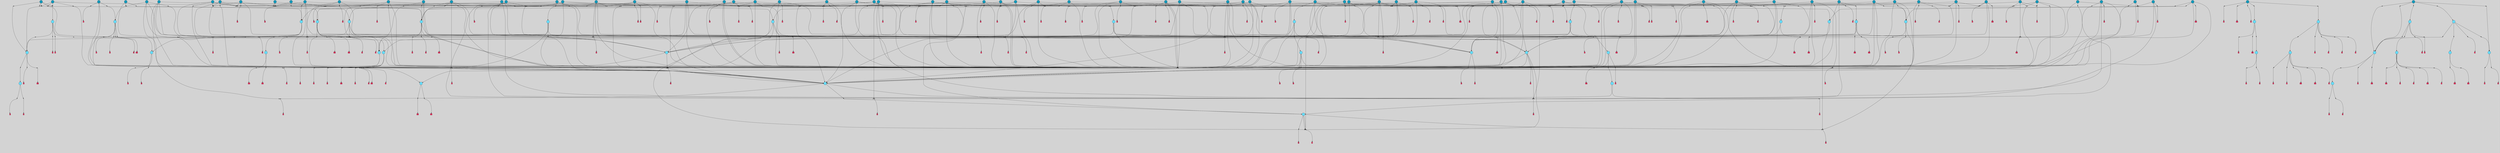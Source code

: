 // File exported with GEGELATI v1.3.1
// On the 2024-04-08 17:50:08
// With the File::TPGGraphDotExporter
digraph{
	graph[pad = "0.212, 0.055" bgcolor = lightgray]
	node[shape=circle style = filled label = ""]
		T3 [fillcolor="#66ddff"]
		T7 [fillcolor="#66ddff"]
		T9 [fillcolor="#66ddff"]
		T11 [fillcolor="#66ddff"]
		T54 [fillcolor="#66ddff"]
		T59 [fillcolor="#66ddff"]
		T82 [fillcolor="#66ddff"]
		T95 [fillcolor="#66ddff"]
		T176 [fillcolor="#66ddff"]
		T255 [fillcolor="#66ddff"]
		T267 [fillcolor="#66ddff"]
		T300 [fillcolor="#66ddff"]
		T318 [fillcolor="#66ddff"]
		T319 [fillcolor="#66ddff"]
		T320 [fillcolor="#66ddff"]
		T321 [fillcolor="#66ddff"]
		T322 [fillcolor="#66ddff"]
		T323 [fillcolor="#1199bb"]
		T344 [fillcolor="#1199bb"]
		T383 [fillcolor="#66ddff"]
		T429 [fillcolor="#1199bb"]
		T430 [fillcolor="#1199bb"]
		T437 [fillcolor="#1199bb"]
		T440 [fillcolor="#1199bb"]
		T451 [fillcolor="#66ddff"]
		T497 [fillcolor="#1199bb"]
		T526 [fillcolor="#1199bb"]
		T537 [fillcolor="#1199bb"]
		T569 [fillcolor="#66ddff"]
		T588 [fillcolor="#1199bb"]
		T592 [fillcolor="#1199bb"]
		T601 [fillcolor="#66ddff"]
		T617 [fillcolor="#66ddff"]
		T622 [fillcolor="#1199bb"]
		T628 [fillcolor="#1199bb"]
		T630 [fillcolor="#1199bb"]
		T640 [fillcolor="#1199bb"]
		T645 [fillcolor="#1199bb"]
		T648 [fillcolor="#1199bb"]
		T656 [fillcolor="#1199bb"]
		T657 [fillcolor="#1199bb"]
		T665 [fillcolor="#66ddff"]
		T666 [fillcolor="#66ddff"]
		T667 [fillcolor="#66ddff"]
		T668 [fillcolor="#66ddff"]
		T669 [fillcolor="#1199bb"]
		T671 [fillcolor="#1199bb"]
		T674 [fillcolor="#1199bb"]
		T675 [fillcolor="#1199bb"]
		T676 [fillcolor="#1199bb"]
		T677 [fillcolor="#1199bb"]
		T678 [fillcolor="#1199bb"]
		T680 [fillcolor="#1199bb"]
		T682 [fillcolor="#1199bb"]
		T684 [fillcolor="#1199bb"]
		T697 [fillcolor="#1199bb"]
		T699 [fillcolor="#1199bb"]
		T706 [fillcolor="#66ddff"]
		T708 [fillcolor="#1199bb"]
		T710 [fillcolor="#1199bb"]
		T716 [fillcolor="#1199bb"]
		T717 [fillcolor="#1199bb"]
		T719 [fillcolor="#1199bb"]
		T720 [fillcolor="#1199bb"]
		T721 [fillcolor="#1199bb"]
		T722 [fillcolor="#1199bb"]
		T724 [fillcolor="#1199bb"]
		T725 [fillcolor="#66ddff"]
		T726 [fillcolor="#66ddff"]
		T727 [fillcolor="#66ddff"]
		T728 [fillcolor="#66ddff"]
		T729 [fillcolor="#1199bb"]
		T730 [fillcolor="#66ddff"]
		T731 [fillcolor="#66ddff"]
		T732 [fillcolor="#66ddff"]
		T734 [fillcolor="#1199bb"]
		T735 [fillcolor="#1199bb"]
		T737 [fillcolor="#1199bb"]
		T738 [fillcolor="#1199bb"]
		T742 [fillcolor="#1199bb"]
		T743 [fillcolor="#1199bb"]
		T744 [fillcolor="#1199bb"]
		T745 [fillcolor="#1199bb"]
		T747 [fillcolor="#1199bb"]
		T748 [fillcolor="#1199bb"]
		T750 [fillcolor="#1199bb"]
		T751 [fillcolor="#1199bb"]
		T752 [fillcolor="#1199bb"]
		T753 [fillcolor="#1199bb"]
		T757 [fillcolor="#1199bb"]
		T759 [fillcolor="#1199bb"]
		T760 [fillcolor="#1199bb"]
		T764 [fillcolor="#1199bb"]
		T767 [fillcolor="#1199bb"]
		T771 [fillcolor="#1199bb"]
		T772 [fillcolor="#1199bb"]
		T774 [fillcolor="#1199bb"]
		T777 [fillcolor="#1199bb"]
		T778 [fillcolor="#1199bb"]
		T779 [fillcolor="#1199bb"]
		T780 [fillcolor="#1199bb"]
		T781 [fillcolor="#1199bb"]
		T782 [fillcolor="#66ddff"]
		T783 [fillcolor="#66ddff"]
		T784 [fillcolor="#66ddff"]
		T785 [fillcolor="#66ddff"]
		T786 [fillcolor="#1199bb"]
		T787 [fillcolor="#66ddff"]
		T788 [fillcolor="#66ddff"]
		T789 [fillcolor="#66ddff"]
		T790 [fillcolor="#1199bb"]
		T792 [fillcolor="#1199bb"]
		T793 [fillcolor="#1199bb"]
		T794 [fillcolor="#1199bb"]
		T795 [fillcolor="#1199bb"]
		T796 [fillcolor="#1199bb"]
		T798 [fillcolor="#1199bb"]
		T799 [fillcolor="#1199bb"]
		T800 [fillcolor="#1199bb"]
		P10297 [fillcolor="#cccccc" shape=point] //6|
		I10297 [shape=box style=invis label="6|1&2|6#1|7&#92;n10|7&2|0#1|5&#92;n9|4&0|1#2|2&#92;n8|6&0|0#1|0&#92;n"]
		P10297 -> I10297[style=invis]
		A7358 [fillcolor="#ff3366" shape=box margin=0.03 width=0 height=0 label="3"]
		T3 -> P10297 -> A7358
		P10298 [fillcolor="#cccccc" shape=point] //3|
		I10298 [shape=box style=invis label="7|6&2|4#0|2&#92;n10|3&2|7#1|4&#92;n11|6&0|4#0|1&#92;n7|1&0|0#2|6&#92;n7|6&0|3#2|6&#92;n4|0&2|6#0|1&#92;n4|4&2|5#0|2&#92;n4|6&0|4#2|7&#92;n10|0&2|3#1|5&#92;n2|6&0|5#0|2&#92;n1|0&2|3#0|7&#92;n1|6&2|0#0|5&#92;n6|2&0|1#0|7&#92;n9|2&0|3#2|7&#92;n5|3&0|6#0|6&#92;n1|7&2|5#2|3&#92;n8|1&2|7#0|6&#92;n1|0&2|5#2|1&#92;n7|1&2|2#2|5&#92;n7|4&2|6#0|3&#92;n"]
		P10298 -> I10298[style=invis]
		A7359 [fillcolor="#ff3366" shape=box margin=0.03 width=0 height=0 label="4"]
		T3 -> P10298 -> A7359
		P10299 [fillcolor="#cccccc" shape=point] //-3|
		I10299 [shape=box style=invis label="1|6&2|7#0|7&#92;n10|2&0|7#1|3&#92;n9|6&2|7#2|2&#92;n5|3&0|7#0|7&#92;n1|6&2|3#0|0&#92;n2|3&2|3#2|2&#92;n5|1&2|6#0|6&#92;n"]
		P10299 -> I10299[style=invis]
		A7360 [fillcolor="#ff3366" shape=box margin=0.03 width=0 height=0 label="7"]
		T7 -> P10299 -> A7360
		P10300 [fillcolor="#cccccc" shape=point] //5|
		I10300 [shape=box style=invis label="0|5&2|3#0|1&#92;n0|6&2|1#2|4&#92;n6|2&2|6#0|7&#92;n7|4&0|3#0|1&#92;n5|4&0|7#1|6&#92;n9|1&0|5#2|2&#92;n6|3&2|3#1|7&#92;n11|7&2|4#1|6&#92;n2|5&0|1#0|0&#92;n4|7&0|0#0|2&#92;n6|2&0|6#0|0&#92;n2|1&2|6#2|4&#92;n10|0&2|0#1|0&#92;n6|6&2|4#0|6&#92;n"]
		P10300 -> I10300[style=invis]
		A7361 [fillcolor="#ff3366" shape=box margin=0.03 width=0 height=0 label="8"]
		T7 -> P10300 -> A7361
		P10301 [fillcolor="#cccccc" shape=point] //-6|
		I10301 [shape=box style=invis label="11|1&0|7#2|0&#92;n10|4&0|1#1|0&#92;n4|3&2|4#2|1&#92;n0|5&2|0#0|0&#92;n6|1&0|0#0|3&#92;n8|2&2|0#0|4&#92;n11|4&2|0#1|6&#92;n7|0&2|6#2|3&#92;n5|3&2|6#2|0&#92;n2|0&2|0#0|4&#92;n"]
		P10301 -> I10301[style=invis]
		A7362 [fillcolor="#ff3366" shape=box margin=0.03 width=0 height=0 label="9"]
		T9 -> P10301 -> A7362
		P10302 [fillcolor="#cccccc" shape=point] //2|
		I10302 [shape=box style=invis label="6|3&2|7#1|4&#92;n8|6&0|0#2|5&#92;n2|1&0|2#0|3&#92;n8|7&0|6#0|4&#92;n2|1&2|0#0|1&#92;n0|0&2|2#2|3&#92;n6|6&0|7#2|1&#92;n6|1&0|7#2|6&#92;n5|4&2|7#0|4&#92;n0|3&0|4#2|0&#92;n11|0&2|0#2|5&#92;n4|5&2|5#2|4&#92;n5|7&0|6#0|4&#92;n9|7&2|5#0|3&#92;n5|4&2|1#0|3&#92;n5|3&0|1#1|7&#92;n0|4&0|3#2|5&#92;n"]
		P10302 -> I10302[style=invis]
		A7363 [fillcolor="#ff3366" shape=box margin=0.03 width=0 height=0 label="10"]
		T9 -> P10302 -> A7363
		P10303 [fillcolor="#cccccc" shape=point] //6|
		I10303 [shape=box style=invis label="3|0&2|7#2|2&#92;n3|2&0|4#2|5&#92;n5|1&0|2#1|0&#92;n8|7&0|1#2|0&#92;n8|5&0|3#0|6&#92;n0|2&0|2#2|3&#92;n1|5&2|5#0|5&#92;n5|6&0|6#0|7&#92;n6|7&0|0#2|6&#92;n1|2&2|3#0|0&#92;n7|7&2|3#0|4&#92;n0|7&2|7#0|6&#92;n1|0&2|2#2|7&#92;n4|4&0|1#0|0&#92;n"]
		P10303 -> I10303[style=invis]
		A7364 [fillcolor="#ff3366" shape=box margin=0.03 width=0 height=0 label="11"]
		T11 -> P10303 -> A7364
		P10304 [fillcolor="#cccccc" shape=point] //-4|
		I10304 [shape=box style=invis label="4|1&0|4#2|6&#92;n1|2&2|2#2|0&#92;n1|2&2|0#0|6&#92;n8|4&2|3#2|5&#92;n5|5&2|1#1|0&#92;n"]
		P10304 -> I10304[style=invis]
		A7365 [fillcolor="#ff3366" shape=box margin=0.03 width=0 height=0 label="12"]
		T11 -> P10304 -> A7365
		P10305 [fillcolor="#cccccc" shape=point] //8|
		I10305 [shape=box style=invis label="9|0&0|1#2|0&#92;n10|1&2|5#1|4&#92;n8|2&2|6#0|4&#92;n2|4&2|5#2|3&#92;n4|2&2|2#0|2&#92;n7|5&0|2#0|0&#92;n8|2&2|1#1|3&#92;n8|7&0|7#2|1&#92;n1|1&0|0#0|7&#92;n5|6&2|5#1|0&#92;n6|6&2|5#0|0&#92;n11|4&0|3#2|6&#92;n4|2&2|4#0|7&#92;n5|6&0|1#2|0&#92;n11|3&0|2#0|7&#92;n"]
		P10305 -> I10305[style=invis]
		A7366 [fillcolor="#ff3366" shape=box margin=0.03 width=0 height=0 label="6"]
		T54 -> P10305 -> A7366
		P10306 [fillcolor="#cccccc" shape=point] //5|
		I10306 [shape=box style=invis label="3|0&2|0#0|1&#92;n3|0&0|7#0|1&#92;n5|3&0|2#2|6&#92;n4|4&2|4#2|6&#92;n11|2&0|7#1|6&#92;n2|7&2|2#2|5&#92;n9|3&2|6#2|7&#92;n7|7&0|0#0|4&#92;n6|1&2|4#2|3&#92;n5|4&2|0#1|6&#92;n1|3&0|7#0|4&#92;n"]
		P10306 -> I10306[style=invis]
		A7367 [fillcolor="#ff3366" shape=box margin=0.03 width=0 height=0 label="7"]
		T54 -> P10306 -> A7367
		P10307 [fillcolor="#cccccc" shape=point] //-10|
		I10307 [shape=box style=invis label="3|6&0|0#0|4&#92;n4|1&2|4#0|1&#92;n5|1&0|1#0|4&#92;n5|5&2|6#0|5&#92;n6|5&0|6#0|3&#92;n11|1&2|0#0|1&#92;n0|7&2|0#0|3&#92;n1|2&0|6#0|1&#92;n8|0&0|4#2|0&#92;n0|4&0|7#2|7&#92;n7|0&2|7#1|3&#92;n3|1&0|5#2|5&#92;n5|1&0|4#0|3&#92;n2|2&0|2#0|0&#92;n8|3&0|1#0|7&#92;n3|0&0|3#0|5&#92;n7|2&0|5#2|0&#92;n6|3&2|7#1|5&#92;n4|7&2|7#2|1&#92;n"]
		P10307 -> I10307[style=invis]
		A7368 [fillcolor="#ff3366" shape=box margin=0.03 width=0 height=0 label="14"]
		T54 -> P10307 -> A7368
		T54 -> P10300
		P10308 [fillcolor="#cccccc" shape=point] //8|
		I10308 [shape=box style=invis label="9|0&0|1#2|0&#92;n10|1&2|5#1|4&#92;n8|2&2|6#0|4&#92;n4|5&0|3#0|1&#92;n2|4&2|5#2|3&#92;n4|2&2|2#0|2&#92;n7|5&0|2#0|0&#92;n8|2&2|1#1|3&#92;n8|7&0|7#2|1&#92;n1|1&0|0#0|7&#92;n5|6&2|5#1|0&#92;n6|3&2|5#0|0&#92;n11|4&0|3#2|6&#92;n1|2&2|4#0|7&#92;n5|6&0|1#2|0&#92;n11|3&0|2#0|7&#92;n"]
		P10308 -> I10308[style=invis]
		A7369 [fillcolor="#ff3366" shape=box margin=0.03 width=0 height=0 label="6"]
		T59 -> P10308 -> A7369
		T59 -> P10306
		T59 -> P10301
		T59 -> P10306
		P10309 [fillcolor="#cccccc" shape=point] //6|
		I10309 [shape=box style=invis label="7|0&2|5#1|2&#92;n10|6&2|1#1|3&#92;n7|5&0|2#0|7&#92;n10|7&0|1#1|5&#92;n4|6&2|5#0|5&#92;n4|4&0|7#2|7&#92;n"]
		P10309 -> I10309[style=invis]
		A7370 [fillcolor="#ff3366" shape=box margin=0.03 width=0 height=0 label="7"]
		T82 -> P10309 -> A7370
		P10310 [fillcolor="#cccccc" shape=point] //6|
		I10310 [shape=box style=invis label="0|5&2|3#0|1&#92;n0|6&2|1#2|4&#92;n9|1&0|5#2|2&#92;n7|4&0|3#0|1&#92;n5|4&0|7#1|6&#92;n2|5&0|1#0|0&#92;n6|3&2|3#1|7&#92;n11|7&2|4#1|6&#92;n6|2&2|6#0|1&#92;n4|7&0|0#0|2&#92;n6|2&0|6#0|0&#92;n9|1&2|6#2|4&#92;n10|0&2|0#1|0&#92;n6|6&2|4#0|6&#92;n"]
		P10310 -> I10310[style=invis]
		A7371 [fillcolor="#ff3366" shape=box margin=0.03 width=0 height=0 label="8"]
		T82 -> P10310 -> A7371
		T82 -> P10301
		P10311 [fillcolor="#cccccc" shape=point] //4|
		I10311 [shape=box style=invis label="4|3&0|6#0|3&#92;n5|7&2|3#2|2&#92;n5|6&0|7#1|2&#92;n1|4&2|6#0|3&#92;n8|4&2|1#2|5&#92;n9|5&2|4#1|4&#92;n2|4&0|5#0|7&#92;n10|0&0|6#1|3&#92;n3|0&0|6#0|2&#92;n2|7&2|7#2|6&#92;n5|2&0|5#1|5&#92;n10|4&2|5#1|7&#92;n4|0&0|4#2|4&#92;n11|1&0|4#2|6&#92;n10|6&2|0#1|4&#92;n9|7&0|3#1|4&#92;n4|5&2|7#0|6&#92;n11|5&2|6#2|3&#92;n0|3&0|5#0|1&#92;n"]
		P10311 -> I10311[style=invis]
		A7372 [fillcolor="#ff3366" shape=box margin=0.03 width=0 height=0 label="13"]
		T95 -> P10311 -> A7372
		P10312 [fillcolor="#cccccc" shape=point] //8|
		I10312 [shape=box style=invis label="9|7&0|5#2|5&#92;n3|3&2|3#0|2&#92;n9|5&2|2#1|0&#92;n2|3&0|6#0|3&#92;n4|4&2|5#2|7&#92;n11|3&2|0#1|5&#92;n6|6&2|1#2|2&#92;n4|6&0|1#2|2&#92;n2|5&2|7#2|2&#92;n7|7&2|2#2|3&#92;n6|5&0|3#2|6&#92;n6|7&0|6#0|2&#92;n"]
		P10312 -> I10312[style=invis]
		A7373 [fillcolor="#ff3366" shape=box margin=0.03 width=0 height=0 label="14"]
		T95 -> P10312 -> A7373
		P10313 [fillcolor="#cccccc" shape=point] //2|
		I10313 [shape=box style=invis label="4|1&0|4#2|6&#92;n5|5&2|1#1|0&#92;n1|0&2|0#0|6&#92;n8|4&2|3#2|5&#92;n"]
		P10313 -> I10313[style=invis]
		T95 -> P10313 -> T11
		P10314 [fillcolor="#cccccc" shape=point] //-9|
		I10314 [shape=box style=invis label="2|0&2|0#2|1&#92;n4|4&2|4#2|6&#92;n9|1&0|3#1|7&#92;n5|3&0|2#2|6&#92;n2|7&2|2#2|5&#92;n5|4&2|0#1|6&#92;n3|0&0|7#0|1&#92;n1|3&0|7#0|4&#92;n11|6&2|2#0|7&#92;n7|7&0|0#0|4&#92;n11|0&0|7#1|6&#92;n9|3&2|6#2|7&#92;n"]
		P10314 -> I10314[style=invis]
		A7374 [fillcolor="#ff3366" shape=box margin=0.03 width=0 height=0 label="7"]
		T95 -> P10314 -> A7374
		P10315 [fillcolor="#cccccc" shape=point] //-8|
		I10315 [shape=box style=invis label="7|5&0|4#2|4&#92;n"]
		P10315 -> I10315[style=invis]
		A7375 [fillcolor="#ff3366" shape=box margin=0.03 width=0 height=0 label="3"]
		T95 -> P10315 -> A7375
		P10316 [fillcolor="#cccccc" shape=point] //3|
		I10316 [shape=box style=invis label="4|7&0|7#2|7&#92;n11|5&2|6#0|2&#92;n5|5&2|6#2|0&#92;n3|2&0|6#0|3&#92;n10|2&2|5#1|5&#92;n9|4&2|3#1|5&#92;n2|5&2|7#2|4&#92;n11|3&2|5#1|0&#92;n7|0&0|7#2|1&#92;n1|2&0|5#0|1&#92;n"]
		P10316 -> I10316[style=invis]
		A7376 [fillcolor="#ff3366" shape=box margin=0.03 width=0 height=0 label="5"]
		T176 -> P10316 -> A7376
		P10317 [fillcolor="#cccccc" shape=point] //2|
		I10317 [shape=box style=invis label="7|1&0|6#0|1&#92;n5|2&2|5#1|6&#92;n10|1&2|1#1|1&#92;n4|7&0|4#2|2&#92;n11|7&0|4#2|7&#92;n5|0&0|5#1|7&#92;n8|2&0|5#2|4&#92;n10|0&2|6#1|6&#92;n5|1&0|1#2|3&#92;n1|6&2|0#0|1&#92;n9|6&2|2#1|4&#92;n3|4&2|3#0|0&#92;n10|1&0|1#1|0&#92;n2|2&0|1#2|1&#92;n3|1&2|7#0|3&#92;n"]
		P10317 -> I10317[style=invis]
		A7377 [fillcolor="#ff3366" shape=box margin=0.03 width=0 height=0 label="10"]
		T176 -> P10317 -> A7377
		P10318 [fillcolor="#cccccc" shape=point] //-1|
		I10318 [shape=box style=invis label="1|7&2|1#0|6&#92;n8|1&2|3#0|5&#92;n10|6&2|7#1|0&#92;n1|7&2|5#0|2&#92;n0|3&0|3#2|2&#92;n3|5&0|1#0|0&#92;n3|5&0|2#0|3&#92;n1|5&2|0#0|4&#92;n5|7&2|2#2|5&#92;n4|0&2|3#0|3&#92;n"]
		P10318 -> I10318[style=invis]
		T176 -> P10318 -> T3
		P10319 [fillcolor="#cccccc" shape=point] //-3|
		I10319 [shape=box style=invis label="6|3&2|4#1|4&#92;n5|3&0|1#1|7&#92;n2|1&0|2#2|3&#92;n8|7&0|6#0|4&#92;n2|1&2|0#0|1&#92;n0|0&2|2#2|3&#92;n6|1&0|7#2|6&#92;n5|7&0|2#0|4&#92;n0|3&0|4#2|0&#92;n11|0&2|0#2|5&#92;n6|0&2|0#1|4&#92;n8|6&0|2#2|5&#92;n5|4&2|1#0|3&#92;n9|7&2|5#0|3&#92;n5|4&2|7#0|4&#92;n"]
		P10319 -> I10319[style=invis]
		A7378 [fillcolor="#ff3366" shape=box margin=0.03 width=0 height=0 label="10"]
		T176 -> P10319 -> A7378
		P10320 [fillcolor="#cccccc" shape=point] //4|
		I10320 [shape=box style=invis label="7|1&0|6#0|1&#92;n5|2&2|5#1|6&#92;n10|1&2|1#1|1&#92;n9|6&2|2#1|4&#92;n4|7&0|4#2|2&#92;n9|6&0|4#1|1&#92;n10|0&2|6#1|6&#92;n5|1&0|1#2|3&#92;n1|6&2|0#0|1&#92;n8|2&0|5#2|4&#92;n3|4&2|3#0|0&#92;n10|1&0|5#1|0&#92;n2|2&0|1#2|1&#92;n3|1&2|7#0|3&#92;n"]
		P10320 -> I10320[style=invis]
		A7379 [fillcolor="#ff3366" shape=box margin=0.03 width=0 height=0 label="10"]
		T176 -> P10320 -> A7379
		T255 -> P10318
		P10321 [fillcolor="#cccccc" shape=point] //-9|
		I10321 [shape=box style=invis label="7|1&0|0#2|6&#92;n1|6&0|4#2|7&#92;n7|6&2|4#0|2&#92;n10|7&2|1#1|3&#92;n7|6&0|3#2|6&#92;n4|0&2|2#2|1&#92;n1|0&0|5#2|3&#92;n6|1&2|6#1|1&#92;n7|4&2|6#1|0&#92;n9|5&0|1#0|2&#92;n9|2&0|3#0|7&#92;n6|0&2|7#0|6&#92;n10|5&2|3#1|5&#92;n10|0&2|7#1|4&#92;n1|0&2|3#0|7&#92;n5|2&0|6#0|6&#92;n2|6&0|1#0|2&#92;n7|4&2|5#0|3&#92;n3|6&2|4#0|5&#92;n1|6&2|0#0|5&#92;n"]
		P10321 -> I10321[style=invis]
		A7380 [fillcolor="#ff3366" shape=box margin=0.03 width=0 height=0 label="4"]
		T255 -> P10321 -> A7380
		P10322 [fillcolor="#cccccc" shape=point] //7|
		I10322 [shape=box style=invis label="9|6&2|6#1|3&#92;n9|7&2|0#1|7&#92;n3|0&2|0#0|0&#92;n1|6&0|0#0|4&#92;n7|4&0|3#0|1&#92;n"]
		P10322 -> I10322[style=invis]
		A7381 [fillcolor="#ff3366" shape=box margin=0.03 width=0 height=0 label="12"]
		T255 -> P10322 -> A7381
		P10323 [fillcolor="#cccccc" shape=point] //-9|
		I10323 [shape=box style=invis label="11|5&0|0#2|6&#92;n8|5&2|3#2|1&#92;n7|1&0|6#1|3&#92;n11|4&0|2#0|1&#92;n9|0&2|7#1|6&#92;n10|1&0|3#1|6&#92;n0|3&0|4#2|5&#92;n5|7&2|3#1|6&#92;n2|0&2|1#0|7&#92;n"]
		P10323 -> I10323[style=invis]
		A7382 [fillcolor="#ff3366" shape=box margin=0.03 width=0 height=0 label="2"]
		T255 -> P10323 -> A7382
		P10324 [fillcolor="#cccccc" shape=point] //-7|
		I10324 [shape=box style=invis label="9|1&2|7#2|1&#92;n7|0&2|0#2|7&#92;n2|3&2|3#2|2&#92;n8|5&2|1#0|3&#92;n5|5&0|7#0|1&#92;n1|6&2|7#0|7&#92;n10|2&0|7#1|3&#92;n6|4&2|2#2|4&#92;n0|6&2|5#0|2&#92;n"]
		P10324 -> I10324[style=invis]
		A7383 [fillcolor="#ff3366" shape=box margin=0.03 width=0 height=0 label="7"]
		T255 -> P10324 -> A7383
		P10325 [fillcolor="#cccccc" shape=point] //-9|
		I10325 [shape=box style=invis label="4|7&2|6#0|5&#92;n11|3&0|2#2|6&#92;n10|2&2|4#1|6&#92;n3|0&2|6#2|7&#92;n4|3&0|5#0|7&#92;n2|3&0|7#0|7&#92;n10|6&0|7#1|5&#92;n10|1&2|2#1|1&#92;n1|7&0|3#2|6&#92;n"]
		P10325 -> I10325[style=invis]
		A7384 [fillcolor="#ff3366" shape=box margin=0.03 width=0 height=0 label="4"]
		T267 -> P10325 -> A7384
		T267 -> P10306
		P10326 [fillcolor="#cccccc" shape=point] //-10|
		I10326 [shape=box style=invis label="4|2&2|0#2|4&#92;n7|3&2|7#0|0&#92;n11|5&2|2#0|2&#92;n9|6&2|3#0|1&#92;n0|0&2|2#0|5&#92;n2|3&2|1#2|0&#92;n"]
		P10326 -> I10326[style=invis]
		A7385 [fillcolor="#ff3366" shape=box margin=0.03 width=0 height=0 label="2"]
		T267 -> P10326 -> A7385
		P10327 [fillcolor="#cccccc" shape=point] //-2|
		I10327 [shape=box style=invis label="5|2&2|0#2|4&#92;n9|1&2|3#0|1&#92;n3|6&2|5#2|7&#92;n7|0&2|1#0|4&#92;n1|2&0|3#0|5&#92;n7|3&2|7#0|0&#92;n"]
		P10327 -> I10327[style=invis]
		A7386 [fillcolor="#ff3366" shape=box margin=0.03 width=0 height=0 label="2"]
		T267 -> P10327 -> A7386
		P10328 [fillcolor="#cccccc" shape=point] //-9|
		I10328 [shape=box style=invis label="4|1&0|4#2|6&#92;n11|0&2|0#0|6&#92;n8|4&2|3#2|5&#92;n6|0&0|3#0|1&#92;n"]
		P10328 -> I10328[style=invis]
		T267 -> P10328 -> T11
		P10329 [fillcolor="#cccccc" shape=point] //-2|
		I10329 [shape=box style=invis label="8|4&2|1#2|5&#92;n5|7&2|3#1|2&#92;n10|4&2|5#1|7&#92;n10|0&2|6#1|3&#92;n11|1&2|4#2|6&#92;n9|5&2|4#0|4&#92;n2|4&0|5#0|7&#92;n4|5&2|7#0|6&#92;n1|4&2|6#0|3&#92;n2|7&2|7#2|6&#92;n3|0&0|6#0|2&#92;n0|7&0|5#0|1&#92;n0|4&2|1#0|0&#92;n4|4&2|6#0|7&#92;n7|2&2|6#2|6&#92;n11|5&2|6#0|3&#92;n9|7&0|3#1|4&#92;n5|6&0|7#1|2&#92;n10|6&2|0#1|4&#92;n4|0&0|4#2|4&#92;n"]
		P10329 -> I10329[style=invis]
		T300 -> P10329 -> T59
		P10330 [fillcolor="#cccccc" shape=point] //10|
		I10330 [shape=box style=invis label="2|6&2|4#0|0&#92;n1|7&2|3#0|6&#92;n3|5&2|2#0|3&#92;n10|3&0|4#1|4&#92;n7|1&0|4#2|6&#92;n10|2&0|3#1|7&#92;n9|5&2|0#0|4&#92;n4|0&0|3#2|7&#92;n11|4&2|6#1|2&#92;n5|4&2|7#0|2&#92;n4|5&2|7#2|1&#92;n6|5&0|7#2|1&#92;n5|3&2|3#1|6&#92;n10|7&2|0#1|2&#92;n"]
		P10330 -> I10330[style=invis]
		A7387 [fillcolor="#ff3366" shape=box margin=0.03 width=0 height=0 label="5"]
		T300 -> P10330 -> A7387
		T300 -> P10325
		P10331 [fillcolor="#cccccc" shape=point] //-4|
		I10331 [shape=box style=invis label="4|1&0|4#2|6&#92;n1|2&2|2#2|0&#92;n1|2&2|0#0|6&#92;n8|4&2|3#2|5&#92;n5|5&2|1#1|0&#92;n"]
		P10331 -> I10331[style=invis]
		A7388 [fillcolor="#ff3366" shape=box margin=0.03 width=0 height=0 label="12"]
		T321 -> P10331 -> A7388
		P10332 [fillcolor="#cccccc" shape=point] //6|
		I10332 [shape=box style=invis label="3|0&2|7#2|2&#92;n3|2&0|4#2|5&#92;n5|1&0|2#1|0&#92;n8|7&0|1#2|0&#92;n8|5&0|3#0|6&#92;n0|2&0|2#2|3&#92;n1|5&2|5#0|5&#92;n5|6&0|6#0|7&#92;n6|7&0|0#2|6&#92;n1|2&2|3#0|0&#92;n7|7&2|3#0|4&#92;n0|7&2|7#0|6&#92;n1|0&2|2#2|7&#92;n4|4&0|1#0|0&#92;n"]
		P10332 -> I10332[style=invis]
		A7389 [fillcolor="#ff3366" shape=box margin=0.03 width=0 height=0 label="11"]
		T321 -> P10332 -> A7389
		P10333 [fillcolor="#cccccc" shape=point] //2|
		I10333 [shape=box style=invis label="4|1&0|4#2|6&#92;n5|5&2|1#1|0&#92;n1|0&2|0#0|6&#92;n8|4&2|3#2|5&#92;n"]
		P10333 -> I10333[style=invis]
		T323 -> P10333 -> T321
		P10334 [fillcolor="#cccccc" shape=point] //-3|
		I10334 [shape=box style=invis label="8|1&2|3#0|5&#92;n0|6&0|5#0|5&#92;n3|7&2|1#0|6&#92;n3|5&0|1#0|0&#92;n9|5&2|0#0|4&#92;n3|5&0|2#0|3&#92;n10|6&2|4#1|0&#92;n9|4&2|7#2|6&#92;n1|7&2|5#2|2&#92;n"]
		P10334 -> I10334[style=invis]
		A7390 [fillcolor="#ff3366" shape=box margin=0.03 width=0 height=0 label="5"]
		T318 -> P10334 -> A7390
		P10335 [fillcolor="#cccccc" shape=point] //0|
		I10335 [shape=box style=invis label="2|5&0|1#0|6&#92;n6|1&2|2#2|7&#92;n8|0&0|3#1|4&#92;n4|3&2|5#2|4&#92;n8|1&2|4#0|0&#92;n6|6&0|1#2|6&#92;n11|7&2|4#2|5&#92;n6|2&2|4#0|2&#92;n8|5&2|4#2|4&#92;n2|1&2|1#2|2&#92;n2|7&2|5#2|6&#92;n9|7&0|5#0|4&#92;n1|2&0|5#2|6&#92;n4|2&2|3#2|7&#92;n3|3&2|1#0|2&#92;n"]
		P10335 -> I10335[style=invis]
		A7391 [fillcolor="#ff3366" shape=box margin=0.03 width=0 height=0 label="5"]
		T318 -> P10335 -> A7391
		P10336 [fillcolor="#cccccc" shape=point] //-2|
		I10336 [shape=box style=invis label="11|7&2|0#1|7&#92;n4|3&0|1#2|5&#92;n0|4&2|4#2|7&#92;n1|6&0|0#0|4&#92;n4|0&0|0#0|5&#92;n0|6&2|3#2|0&#92;n9|6&2|5#1|3&#92;n0|7&2|1#2|5&#92;n4|4&0|5#0|1&#92;n10|4&0|0#1|0&#92;n"]
		P10336 -> I10336[style=invis]
		A7392 [fillcolor="#ff3366" shape=box margin=0.03 width=0 height=0 label="12"]
		T323 -> P10336 -> A7392
		P10337 [fillcolor="#cccccc" shape=point] //5|
		I10337 [shape=box style=invis label="8|1&2|6#0|6&#92;n3|0&0|7#0|1&#92;n11|3&0|2#2|6&#92;n4|4&2|4#2|6&#92;n11|2&0|7#1|6&#92;n2|7&2|2#2|5&#92;n7|7&0|0#0|4&#92;n6|1&2|4#2|3&#92;n5|4&2|0#1|6&#92;n3|0&2|0#0|1&#92;n1|3&0|7#0|4&#92;n"]
		P10337 -> I10337[style=invis]
		A7393 [fillcolor="#ff3366" shape=box margin=0.03 width=0 height=0 label="7"]
		T319 -> P10337 -> A7393
		P10338 [fillcolor="#cccccc" shape=point] //7|
		I10338 [shape=box style=invis label="7|0&2|1#2|0&#92;n9|7&2|1#1|7&#92;n8|2&0|1#1|0&#92;n6|6&0|2#1|1&#92;n2|2&0|5#0|0&#92;n5|7&0|0#2|1&#92;n5|1&2|5#1|5&#92;n4|7&2|4#2|3&#92;n10|5&2|2#1|5&#92;n1|3&2|2#2|0&#92;n10|2&2|6#1|5&#92;n"]
		P10338 -> I10338[style=invis]
		A7394 [fillcolor="#ff3366" shape=box margin=0.03 width=0 height=0 label="1"]
		T319 -> P10338 -> A7394
		P10339 [fillcolor="#cccccc" shape=point] //-2|
		I10339 [shape=box style=invis label="4|1&0|4#0|3&#92;n4|2&0|5#2|0&#92;n5|5&2|6#0|5&#92;n1|4&0|1#0|2&#92;n6|3&2|7#1|5&#92;n0|4&2|0#0|3&#92;n8|5&2|5#1|2&#92;n10|7&2|7#1|1&#92;n3|4&0|0#2|1&#92;n3|6&2|5#2|5&#92;n8|3&0|1#0|7&#92;n10|0&2|7#1|3&#92;n4|1&2|4#0|1&#92;n9|3&2|0#0|4&#92;n3|6&2|0#0|4&#92;n1|2&0|6#2|1&#92;n4|0&2|1#2|2&#92;n"]
		P10339 -> I10339[style=invis]
		A7395 [fillcolor="#ff3366" shape=box margin=0.03 width=0 height=0 label="14"]
		T320 -> P10339 -> A7395
		P10340 [fillcolor="#cccccc" shape=point] //-3|
		I10340 [shape=box style=invis label="3|7&0|0#0|2&#92;n11|5&0|1#1|1&#92;n4|1&0|6#2|6&#92;n4|0&0|1#0|5&#92;n"]
		P10340 -> I10340[style=invis]
		T319 -> P10340 -> T320
		P10341 [fillcolor="#cccccc" shape=point] //-3|
		I10341 [shape=box style=invis label="1|6&2|7#0|7&#92;n10|2&0|7#1|3&#92;n9|6&2|7#2|2&#92;n5|3&0|7#0|7&#92;n1|6&2|3#0|0&#92;n2|3&2|3#2|2&#92;n5|1&2|6#0|6&#92;n"]
		P10341 -> I10341[style=invis]
		A7396 [fillcolor="#ff3366" shape=box margin=0.03 width=0 height=0 label="7"]
		T322 -> P10341 -> A7396
		P10342 [fillcolor="#cccccc" shape=point] //-3|
		I10342 [shape=box style=invis label="7|2&2|4#0|2&#92;n4|1&2|6#0|1&#92;n11|6&0|4#0|1&#92;n7|1&0|0#2|6&#92;n6|2&0|1#0|7&#92;n10|3&2|7#1|4&#92;n3|5&2|3#0|1&#92;n4|4&2|5#0|2&#92;n4|6&0|4#2|7&#92;n2|5&0|5#0|2&#92;n10|0&2|3#1|4&#92;n0|1&2|7#0|6&#92;n7|6&0|3#2|6&#92;n1|3&0|6#2|0&#92;n5|3&0|6#0|6&#92;n1|4&2|5#2|3&#92;n1|6&2|0#0|5&#92;n9|2&0|3#2|7&#92;n7|1&2|2#2|5&#92;n"]
		P10342 -> I10342[style=invis]
		T323 -> P10342 -> T319
		P10343 [fillcolor="#cccccc" shape=point] //1|
		I10343 [shape=box style=invis label="5|1&0|6#2|7&#92;n2|4&0|4#2|2&#92;n0|6&0|5#0|4&#92;n10|6&2|5#1|6&#92;n9|3&0|1#1|7&#92;n10|3&2|2#1|0&#92;n5|0&0|0#2|1&#92;n11|3&2|3#1|5&#92;n10|3&0|1#1|0&#92;n2|4&0|1#0|1&#92;n0|2&0|3#2|4&#92;n9|2&2|1#2|5&#92;n11|7&2|6#2|6&#92;n"]
		P10343 -> I10343[style=invis]
		T320 -> P10343 -> T322
		P10344 [fillcolor="#cccccc" shape=point] //5|
		I10344 [shape=box style=invis label="0|5&2|3#0|1&#92;n0|6&2|1#2|4&#92;n6|2&2|6#0|7&#92;n7|4&0|3#0|1&#92;n5|4&0|7#1|6&#92;n9|1&0|5#2|2&#92;n6|3&2|3#1|7&#92;n11|7&2|4#1|6&#92;n2|5&0|1#0|0&#92;n4|7&0|0#0|2&#92;n6|2&0|6#0|0&#92;n2|1&2|6#2|4&#92;n10|0&2|0#1|0&#92;n6|6&2|4#0|6&#92;n"]
		P10344 -> I10344[style=invis]
		A7397 [fillcolor="#ff3366" shape=box margin=0.03 width=0 height=0 label="8"]
		T322 -> P10344 -> A7397
		P10345 [fillcolor="#cccccc" shape=point] //5|
		I10345 [shape=box style=invis label="3|0&2|0#0|1&#92;n3|0&0|7#0|1&#92;n5|3&0|2#2|6&#92;n4|4&2|4#2|6&#92;n11|2&0|7#1|6&#92;n2|7&2|2#2|5&#92;n9|3&2|6#2|7&#92;n7|7&0|0#0|4&#92;n6|1&2|4#2|3&#92;n5|4&2|0#1|6&#92;n1|3&0|7#0|4&#92;n"]
		P10345 -> I10345[style=invis]
		A7398 [fillcolor="#ff3366" shape=box margin=0.03 width=0 height=0 label="7"]
		T320 -> P10345 -> A7398
		P10346 [fillcolor="#cccccc" shape=point] //5|
		I10346 [shape=box style=invis label="10|4&2|6#1|2&#92;n8|4&0|1#1|0&#92;n0|4&2|6#0|0&#92;n8|4&2|5#2|1&#92;n7|5&2|5#1|0&#92;n3|6&0|6#2|2&#92;n1|7&0|7#0|5&#92;n2|0&0|7#2|4&#92;n9|4&2|6#2|7&#92;n2|6&2|2#0|0&#92;n11|7&2|7#0|7&#92;n5|5&0|0#0|1&#92;n10|1&0|0#1|0&#92;n7|3&0|1#2|5&#92;n9|2&2|7#1|5&#92;n9|0&2|5#1|2&#92;n1|6&2|4#2|2&#92;n3|3&2|2#0|7&#92;n1|6&2|0#0|0&#92;n6|4&2|6#1|0&#92;n"]
		P10346 -> I10346[style=invis]
		A7399 [fillcolor="#ff3366" shape=box margin=0.03 width=0 height=0 label="1"]
		T319 -> P10346 -> A7399
		P10347 [fillcolor="#cccccc" shape=point] //7|
		I10347 [shape=box style=invis label="6|1&2|6#2|7&#92;n7|0&2|4#2|3&#92;n3|3&0|7#0|6&#92;n5|4&0|2#2|4&#92;n8|5&2|6#2|7&#92;n0|0&2|3#0|3&#92;n5|4&2|4#2|6&#92;n"]
		P10347 -> I10347[style=invis]
		T319 -> P10347 -> T318
		P10348 [fillcolor="#cccccc" shape=point] //7|
		I10348 [shape=box style=invis label="0|2&2|4#2|6&#92;n5|3&0|6#0|1&#92;n4|7&2|6#0|5&#92;n7|6&0|7#0|5&#92;n10|7&2|2#1|1&#92;n"]
		P10348 -> I10348[style=invis]
		A7400 [fillcolor="#ff3366" shape=box margin=0.03 width=0 height=0 label="4"]
		T318 -> P10348 -> A7400
		P10349 [fillcolor="#cccccc" shape=point] //-2|
		I10349 [shape=box style=invis label="2|5&0|2#0|2&#92;n0|0&2|5#2|5&#92;n7|3&2|2#2|3&#92;n3|5&2|1#2|5&#92;n9|4&2|0#2|5&#92;n7|2&2|0#1|4&#92;n5|4&0|5#2|4&#92;n7|3&2|1#2|5&#92;n5|1&0|4#0|6&#92;n1|7&2|4#0|1&#92;n11|6&0|0#0|1&#92;n9|0&0|1#2|5&#92;n4|4&2|5#0|2&#92;n8|1&2|7#2|0&#92;n4|5&0|2#0|1&#92;n"]
		P10349 -> I10349[style=invis]
		A7401 [fillcolor="#ff3366" shape=box margin=0.03 width=0 height=0 label="4"]
		T344 -> P10349 -> A7401
		P10350 [fillcolor="#cccccc" shape=point] //-2|
		I10350 [shape=box style=invis label="2|4&0|3#2|2&#92;n11|7&2|3#2|6&#92;n3|4&2|7#0|1&#92;n7|1&2|0#0|0&#92;n10|3&0|5#1|5&#92;n10|2&0|7#1|7&#92;n0|2&0|3#2|6&#92;n9|3&0|7#2|1&#92;n4|1&0|5#2|4&#92;n8|5&2|3#2|0&#92;n10|7&0|4#1|7&#92;n0|1&2|4#0|3&#92;n11|7&2|7#2|3&#92;n3|3&0|2#2|7&#92;n8|0&0|4#0|1&#92;n6|4&2|5#2|3&#92;n7|6&0|4#1|6&#92;n7|3&2|0#0|6&#92;n"]
		P10350 -> I10350[style=invis]
		A7402 [fillcolor="#ff3366" shape=box margin=0.03 width=0 height=0 label="4"]
		T344 -> P10350 -> A7402
		P10351 [fillcolor="#cccccc" shape=point] //-2|
		I10351 [shape=box style=invis label="6|4&2|6#1|7&#92;n4|6&0|1#2|5&#92;n1|4&2|5#0|4&#92;n4|3&2|0#0|1&#92;n0|0&2|7#2|7&#92;n7|7&0|5#2|3&#92;n2|2&2|1#2|6&#92;n7|4&2|7#0|7&#92;n5|0&2|1#0|2&#92;n10|0&0|4#1|2&#92;n4|4&0|7#0|0&#92;n6|7&0|2#0|1&#92;n2|1&2|3#0|0&#92;n"]
		P10351 -> I10351[style=invis]
		T344 -> P10351 -> T255
		P10352 [fillcolor="#cccccc" shape=point] //-8|
		I10352 [shape=box style=invis label="0|4&0|3#2|5&#92;n2|1&0|2#2|3&#92;n8|7&0|6#0|4&#92;n0|4&2|4#0|1&#92;n9|4&2|5#0|3&#92;n0|0&2|7#2|3&#92;n4|5&2|5#2|4&#92;n5|7&0|6#0|4&#92;n5|4&2|7#0|4&#92;n0|3&0|4#2|0&#92;n6|3&2|2#1|4&#92;n11|7&2|0#2|5&#92;n6|1&0|7#2|5&#92;n5|3&0|1#1|7&#92;n2|0&2|0#0|1&#92;n6|6&0|7#2|1&#92;n"]
		P10352 -> I10352[style=invis]
		A7403 [fillcolor="#ff3366" shape=box margin=0.03 width=0 height=0 label="10"]
		T383 -> P10352 -> A7403
		P10353 [fillcolor="#cccccc" shape=point] //5|
		I10353 [shape=box style=invis label="1|6&2|7#0|7&#92;n9|2&2|7#2|2&#92;n10|2&0|7#1|3&#92;n5|3&0|7#0|7&#92;n7|0&2|7#2|2&#92;n1|6&2|3#0|0&#92;n2|3&2|3#2|2&#92;n"]
		P10353 -> I10353[style=invis]
		A7404 [fillcolor="#ff3366" shape=box margin=0.03 width=0 height=0 label="7"]
		T383 -> P10353 -> A7404
		T383 -> P10299
		P10354 [fillcolor="#cccccc" shape=point] //-1|
		I10354 [shape=box style=invis label="3|4&0|1#0|2&#92;n8|7&2|6#0|1&#92;n4|7&2|4#2|4&#92;n3|2&2|3#2|4&#92;n8|4&2|1#1|2&#92;n7|4&0|2#0|2&#92;n6|0&2|0#1|6&#92;n3|3&0|7#0|6&#92;n0|5&0|3#0|3&#92;n"]
		P10354 -> I10354[style=invis]
		A7405 [fillcolor="#ff3366" shape=box margin=0.03 width=0 height=0 label="5"]
		T383 -> P10354 -> A7405
		P10355 [fillcolor="#cccccc" shape=point] //-3|
		I10355 [shape=box style=invis label="5|6&0|1#2|0&#92;n8|7&0|7#2|1&#92;n2|7&0|0#0|4&#92;n10|1&2|0#1|5&#92;n5|7&2|2#0|6&#92;n4|2&2|2#0|2&#92;n9|7&2|6#0|7&#92;n8|6&2|1#1|3&#92;n1|6&0|1#2|4&#92;n0|6&2|3#0|4&#92;n9|0&0|1#2|0&#92;n5|5&2|5#1|4&#92;n8|2&2|6#0|7&#92;n7|5&0|2#0|0&#92;n1|1&0|0#2|7&#92;n10|1&2|5#1|4&#92;n11|1&0|5#2|6&#92;n6|0&2|5#0|0&#92;n10|0&2|1#1|3&#92;n"]
		P10355 -> I10355[style=invis]
		A7406 [fillcolor="#ff3366" shape=box margin=0.03 width=0 height=0 label="6"]
		T383 -> P10355 -> A7406
		P10356 [fillcolor="#cccccc" shape=point] //9|
		I10356 [shape=box style=invis label="7|5&2|6#2|2&#92;n1|7&0|1#2|3&#92;n2|0&2|0#2|4&#92;n6|4&0|4#1|6&#92;n10|3&2|4#1|6&#92;n"]
		P10356 -> I10356[style=invis]
		T429 -> P10356 -> T300
		P10357 [fillcolor="#cccccc" shape=point] //7|
		I10357 [shape=box style=invis label="7|0&2|1#2|0&#92;n9|7&2|1#1|7&#92;n8|2&0|1#1|0&#92;n6|6&0|2#1|1&#92;n2|2&0|5#0|0&#92;n5|7&0|0#2|1&#92;n5|1&2|5#1|5&#92;n4|7&2|4#2|3&#92;n10|5&2|2#1|5&#92;n1|3&2|2#2|0&#92;n10|2&2|6#1|5&#92;n"]
		P10357 -> I10357[style=invis]
		A7407 [fillcolor="#ff3366" shape=box margin=0.03 width=0 height=0 label="1"]
		T429 -> P10357 -> A7407
		T429 -> P10337
		P10358 [fillcolor="#cccccc" shape=point] //5|
		I10358 [shape=box style=invis label="9|4&2|3#1|3&#92;n0|4&2|4#0|5&#92;n6|1&2|6#2|5&#92;n4|0&0|5#2|0&#92;n"]
		P10358 -> I10358[style=invis]
		A7408 [fillcolor="#ff3366" shape=box margin=0.03 width=0 height=0 label="7"]
		T429 -> P10358 -> A7408
		P10359 [fillcolor="#cccccc" shape=point] //0|
		I10359 [shape=box style=invis label="7|2&0|4#1|4&#92;n5|3&0|7#0|4&#92;n7|7&0|0#0|4&#92;n2|3&2|6#2|5&#92;n1|0&2|7#0|5&#92;n9|6&0|0#2|2&#92;n3|3&2|0#0|1&#92;n4|4&2|4#0|6&#92;n9|3&2|6#1|7&#92;n6|4&2|4#1|3&#92;n6|4&2|0#1|6&#92;n8|1&2|7#2|6&#92;n6|0&0|6#2|0&#92;n"]
		P10359 -> I10359[style=invis]
		A7409 [fillcolor="#ff3366" shape=box margin=0.03 width=0 height=0 label="7"]
		T429 -> P10359 -> A7409
		T430 -> P10356
		P10360 [fillcolor="#cccccc" shape=point] //3|
		I10360 [shape=box style=invis label="6|1&2|4#2|0&#92;n1|3&0|0#0|4&#92;n3|0&0|7#0|1&#92;n4|4&2|4#2|7&#92;n7|0&2|3#2|0&#92;n7|7&0|0#0|4&#92;n11|2&0|7#1|6&#92;n0|4&0|7#2|7&#92;n3|0&2|0#0|1&#92;n2|7&2|0#2|5&#92;n"]
		P10360 -> I10360[style=invis]
		A7410 [fillcolor="#ff3366" shape=box margin=0.03 width=0 height=0 label="7"]
		T430 -> P10360 -> A7410
		T430 -> P10325
		P10361 [fillcolor="#cccccc" shape=point] //-3|
		I10361 [shape=box style=invis label="2|6&0|0#0|7&#92;n9|6&2|0#0|6&#92;n3|0&0|5#0|1&#92;n5|5&0|4#0|3&#92;n6|1&2|4#2|3&#92;n2|7&2|2#2|5&#92;n5|3&0|2#2|6&#92;n7|7&0|0#0|4&#92;n5|4&2|0#1|6&#92;n9|3&2|6#2|7&#92;n1|3&0|7#0|4&#92;n"]
		P10361 -> I10361[style=invis]
		A7411 [fillcolor="#ff3366" shape=box margin=0.03 width=0 height=0 label="7"]
		T430 -> P10361 -> A7411
		T437 -> P10350
		P10362 [fillcolor="#cccccc" shape=point] //-2|
		I10362 [shape=box style=invis label="7|7&0|5#2|3&#92;n4|6&0|1#2|5&#92;n1|4&2|5#0|4&#92;n4|3&2|0#0|1&#92;n0|0&2|7#2|7&#92;n6|4&2|6#1|7&#92;n2|2&2|1#2|6&#92;n7|4&2|7#0|1&#92;n5|0&2|1#0|2&#92;n10|0&0|4#1|2&#92;n4|4&0|7#0|0&#92;n6|7&0|2#0|1&#92;n2|1&2|3#0|0&#92;n"]
		P10362 -> I10362[style=invis]
		T437 -> P10362 -> T255
		T437 -> P10349
		T440 -> P10300
		P10363 [fillcolor="#cccccc" shape=point] //7|
		I10363 [shape=box style=invis label="1|6&0|4#0|1&#92;n10|6&2|7#1|2&#92;n6|3&0|5#0|7&#92;n4|6&2|7#0|0&#92;n11|5&2|2#2|0&#92;n0|2&2|6#2|5&#92;n1|6&0|7#0|7&#92;n9|4&2|4#2|4&#92;n1|0&2|6#0|4&#92;n7|1&2|3#2|0&#92;n"]
		P10363 -> I10363[style=invis]
		A7412 [fillcolor="#ff3366" shape=box margin=0.03 width=0 height=0 label="4"]
		T440 -> P10363 -> A7412
		P10364 [fillcolor="#cccccc" shape=point] //5|
		I10364 [shape=box style=invis label="3|0&2|0#2|1&#92;n3|0&0|7#0|1&#92;n5|3&0|2#2|6&#92;n4|4&2|4#2|6&#92;n5|4&2|0#1|6&#92;n2|7&2|2#2|5&#92;n1|3&0|7#0|4&#92;n11|6&2|2#0|7&#92;n7|7&0|0#0|4&#92;n6|1&2|4#2|3&#92;n11|0&0|7#1|6&#92;n9|3&2|6#2|7&#92;n"]
		P10364 -> I10364[style=invis]
		A7413 [fillcolor="#ff3366" shape=box margin=0.03 width=0 height=0 label="7"]
		T440 -> P10364 -> A7413
		T440 -> P10356
		T451 -> P10314
		P10365 [fillcolor="#cccccc" shape=point] //8|
		I10365 [shape=box style=invis label="9|1&0|3#1|7&#92;n0|3&0|0#2|1&#92;n4|7&0|0#0|4&#92;n7|0&2|1#0|6&#92;n3|1&0|6#0|2&#92;n6|0&0|6#1|6&#92;n2|4&2|4#2|6&#92;n4|2&2|1#0|1&#92;n"]
		P10365 -> I10365[style=invis]
		T451 -> P10365 -> T267
		P10366 [fillcolor="#cccccc" shape=point] //7|
		I10366 [shape=box style=invis label="7|4&2|7#0|4&#92;n4|6&0|1#2|5&#92;n2|1&2|3#0|0&#92;n4|3&2|0#0|1&#92;n0|0&2|7#2|7&#92;n7|7&0|5#2|3&#92;n5|0&2|1#2|2&#92;n10|0&0|4#1|2&#92;n4|4&0|7#0|0&#92;n6|7&0|2#0|1&#92;n1|4&2|5#0|4&#92;n"]
		P10366 -> I10366[style=invis]
		A7414 [fillcolor="#ff3366" shape=box margin=0.03 width=0 height=0 label="0"]
		T451 -> P10366 -> A7414
		P10367 [fillcolor="#cccccc" shape=point] //-8|
		I10367 [shape=box style=invis label="9|7&0|6#1|0&#92;n6|4&2|7#1|0&#92;n6|0&2|4#1|4&#92;n8|4&0|2#2|5&#92;n3|2&0|3#0|7&#92;n2|2&0|2#0|2&#92;n2|1&0|2#2|3&#92;n6|1&0|7#0|2&#92;n4|3&0|1#2|5&#92;n5|7&0|2#0|4&#92;n8|1&0|5#0|4&#92;n6|4&2|0#1|4&#92;n1|4&0|4#2|7&#92;n9|7&0|5#0|3&#92;n7|6&2|0#0|7&#92;n5|4&0|7#0|4&#92;n8|3&0|1#0|1&#92;n"]
		P10367 -> I10367[style=invis]
		A7415 [fillcolor="#ff3366" shape=box margin=0.03 width=0 height=0 label="10"]
		T451 -> P10367 -> A7415
		T451 -> P10356
		T497 -> P10356
		T497 -> P10337
		P10368 [fillcolor="#cccccc" shape=point] //9|
		I10368 [shape=box style=invis label="8|3&2|2#2|7&#92;n1|7&0|1#0|6&#92;n10|1&2|7#1|0&#92;n3|5&0|2#0|3&#92;n0|3&0|3#2|2&#92;n7|6&0|2#2|3&#92;n1|7&2|5#0|2&#92;n3|5&0|1#0|0&#92;n8|1&2|3#0|5&#92;n1|5&2|0#0|4&#92;n5|7&2|2#2|5&#92;n4|0&0|3#0|3&#92;n"]
		P10368 -> I10368[style=invis]
		T497 -> P10368 -> T3
		P10369 [fillcolor="#cccccc" shape=point] //-5|
		I10369 [shape=box style=invis label="10|6&2|5#1|6&#92;n9|3&0|1#1|7&#92;n2|4&0|1#0|1&#92;n11|3&0|7#1|6&#92;n5|1&0|6#2|7&#92;n8|0&0|0#0|1&#92;n0|6&0|7#0|4&#92;n6|7&2|6#2|6&#92;n11|0&2|3#0|5&#92;n"]
		P10369 -> I10369[style=invis]
		T497 -> P10369 -> T7
		P10370 [fillcolor="#cccccc" shape=point] //2|
		I10370 [shape=box style=invis label="0|2&2|4#2|2&#92;n8|1&0|7#2|3&#92;n1|6&0|5#0|2&#92;n6|0&2|1#1|0&#92;n"]
		P10370 -> I10370[style=invis]
		A7416 [fillcolor="#ff3366" shape=box margin=0.03 width=0 height=0 label="3"]
		T497 -> P10370 -> A7416
		T526 -> P10356
		T526 -> P10357
		T526 -> P10337
		P10371 [fillcolor="#cccccc" shape=point] //5|
		I10371 [shape=box style=invis label="2|4&0|1#0|1&#92;n9|3&0|1#1|7&#92;n8|0&0|0#0|1&#92;n0|6&0|7#0|4&#92;n5|1&0|6#2|7&#92;n4|7&2|2#2|3&#92;n11|3&0|7#1|7&#92;n11|6&2|5#1|6&#92;n6|3&2|5#0|2&#92;n5|0&2|3#0|5&#92;n4|7&2|6#2|6&#92;n10|0&2|5#1|3&#92;n8|2&2|6#1|5&#92;n"]
		P10371 -> I10371[style=invis]
		T526 -> P10371 -> T7
		P10372 [fillcolor="#cccccc" shape=point] //7|
		I10372 [shape=box style=invis label="6|0&0|7#0|3&#92;n0|6&2|4#2|4&#92;n"]
		P10372 -> I10372[style=invis]
		A7417 [fillcolor="#ff3366" shape=box margin=0.03 width=0 height=0 label="2"]
		T526 -> P10372 -> A7417
		T537 -> P10356
		T537 -> P10357
		T537 -> P10358
		P10373 [fillcolor="#cccccc" shape=point] //9|
		I10373 [shape=box style=invis label="11|3&0|7#1|6&#92;n9|3&0|1#1|7&#92;n2|4&0|1#0|1&#92;n3|1&0|6#0|4&#92;n1|0&2|2#2|7&#92;n5|1&0|6#2|7&#92;n6|7&2|6#2|6&#92;n8|0&0|2#0|1&#92;n11|0&2|3#0|5&#92;n10|6&2|5#1|6&#92;n8|3&2|3#1|2&#92;n4|0&0|4#2|3&#92;n"]
		P10373 -> I10373[style=invis]
		T537 -> P10373 -> T7
		P10374 [fillcolor="#cccccc" shape=point] //-4|
		I10374 [shape=box style=invis label="4|7&2|2#0|7&#92;n11|6&2|2#0|7&#92;n5|3&0|2#2|4&#92;n9|1&0|3#1|7&#92;n5|3&0|2#2|0&#92;n1|1&0|3#0|4&#92;n2|7&2|2#2|5&#92;n5|2&2|6#2|6&#92;n0|0&2|0#2|1&#92;n9|1&0|3#2|2&#92;n0|5&2|3#0|6&#92;n11|7&0|7#2|1&#92;n"]
		P10374 -> I10374[style=invis]
		A7418 [fillcolor="#ff3366" shape=box margin=0.03 width=0 height=0 label="7"]
		T569 -> P10374 -> A7418
		T569 -> P10356
		P10375 [fillcolor="#cccccc" shape=point] //7|
		I10375 [shape=box style=invis label="7|4&2|7#0|4&#92;n5|0&2|1#2|2&#92;n2|1&2|3#0|0&#92;n4|3&2|0#0|1&#92;n0|0&2|7#2|7&#92;n0|7&0|5#2|3&#92;n4|6&0|1#2|0&#92;n1|4&2|5#0|4&#92;n4|4&0|7#0|0&#92;n10|0&0|4#1|2&#92;n"]
		P10375 -> I10375[style=invis]
		A7419 [fillcolor="#ff3366" shape=box margin=0.03 width=0 height=0 label="0"]
		T569 -> P10375 -> A7419
		P10376 [fillcolor="#cccccc" shape=point] //-2|
		I10376 [shape=box style=invis label="5|2&0|6#0|6&#92;n7|6&2|4#0|2&#92;n10|7&2|1#1|3&#92;n1|0&0|5#2|3&#92;n4|0&2|2#2|1&#92;n7|6&0|3#2|6&#92;n6|1&2|6#1|1&#92;n8|5&2|1#2|7&#92;n7|4&2|6#1|0&#92;n7|4&2|5#0|3&#92;n9|2&0|3#0|7&#92;n6|0&2|7#0|7&#92;n10|5&2|3#1|5&#92;n10|0&2|7#1|4&#92;n1|0&0|3#0|7&#92;n1|6&0|1#2|7&#92;n2|6&0|1#0|2&#92;n9|5&0|1#0|2&#92;n3|6&2|4#0|5&#92;n1|6&2|0#0|5&#92;n"]
		P10376 -> I10376[style=invis]
		A7420 [fillcolor="#ff3366" shape=box margin=0.03 width=0 height=0 label="4"]
		T569 -> P10376 -> A7420
		T588 -> P10356
		P10377 [fillcolor="#cccccc" shape=point] //-2|
		I10377 [shape=box style=invis label="8|1&2|6#0|6&#92;n10|6&2|2#1|5&#92;n3|0&0|7#0|1&#92;n11|2&0|7#1|6&#92;n4|4&2|4#2|6&#92;n11|3&0|2#2|6&#92;n2|7&2|2#2|5&#92;n7|7&0|0#0|4&#92;n6|6&2|4#2|3&#92;n5|4&2|0#1|6&#92;n3|0&2|0#0|1&#92;n1|3&0|7#0|4&#92;n"]
		P10377 -> I10377[style=invis]
		A7421 [fillcolor="#ff3366" shape=box margin=0.03 width=0 height=0 label="7"]
		T588 -> P10377 -> A7421
		P10378 [fillcolor="#cccccc" shape=point] //8|
		I10378 [shape=box style=invis label="8|1&2|3#2|5&#92;n10|4&2|5#1|5&#92;n10|7&0|4#1|6&#92;n7|0&0|7#2|1&#92;n2|6&2|7#2|4&#92;n11|3&2|4#1|0&#92;n5|3&2|6#2|0&#92;n9|4&2|3#1|5&#92;n"]
		P10378 -> I10378[style=invis]
		A7422 [fillcolor="#ff3366" shape=box margin=0.03 width=0 height=0 label="5"]
		T588 -> P10378 -> A7422
		P10379 [fillcolor="#cccccc" shape=point] //9|
		I10379 [shape=box style=invis label="11|0&2|0#1|1&#92;n3|6&0|6#0|0&#92;n1|4&0|0#2|4&#92;n7|5&2|2#1|3&#92;n11|7&2|6#1|7&#92;n5|2&0|6#1|5&#92;n9|5&0|6#0|3&#92;n2|2&2|7#0|5&#92;n9|3&2|2#2|0&#92;n11|0&2|7#0|1&#92;n1|1&2|0#0|1&#92;n6|6&0|6#1|2&#92;n9|7&0|1#0|3&#92;n2|0&2|4#2|5&#92;n2|4&2|2#0|0&#92;n6|1&2|1#1|7&#92;n10|7&2|5#1|6&#92;n11|5&2|7#2|4&#92;n"]
		P10379 -> I10379[style=invis]
		A7423 [fillcolor="#ff3366" shape=box margin=0.03 width=0 height=0 label="1"]
		T588 -> P10379 -> A7423
		P10380 [fillcolor="#cccccc" shape=point] //10|
		I10380 [shape=box style=invis label="7|7&0|5#2|3&#92;n4|6&0|1#2|5&#92;n2|1&2|3#0|0&#92;n4|3&2|0#0|1&#92;n7|4&2|7#0|4&#92;n5|0&2|1#2|2&#92;n10|0&0|4#1|2&#92;n4|4&0|7#0|0&#92;n6|7&0|2#0|1&#92;n1|4&0|5#0|4&#92;n"]
		P10380 -> I10380[style=invis]
		A7424 [fillcolor="#ff3366" shape=box margin=0.03 width=0 height=0 label="0"]
		T588 -> P10380 -> A7424
		T592 -> P10356
		T592 -> P10357
		T592 -> P10358
		P10381 [fillcolor="#cccccc" shape=point] //9|
		I10381 [shape=box style=invis label="4|6&0|1#2|5&#92;n7|4&2|7#0|4&#92;n0|1&2|3#0|0&#92;n4|3&2|0#0|1&#92;n0|0&2|7#2|7&#92;n7|7&0|5#2|3&#92;n5|0&2|1#2|2&#92;n10|0&0|4#1|2&#92;n6|7&0|2#0|1&#92;n1|4&2|5#0|4&#92;n"]
		P10381 -> I10381[style=invis]
		A7425 [fillcolor="#ff3366" shape=box margin=0.03 width=0 height=0 label="0"]
		T592 -> P10381 -> A7425
		T601 -> P10363
		T601 -> P10356
		P10382 [fillcolor="#cccccc" shape=point] //1|
		I10382 [shape=box style=invis label="5|1&0|6#2|7&#92;n2|4&0|4#2|2&#92;n0|6&0|5#0|4&#92;n10|6&2|5#1|6&#92;n9|3&0|1#1|7&#92;n10|3&2|2#1|0&#92;n5|0&0|0#2|1&#92;n11|3&2|3#1|5&#92;n10|3&0|1#1|0&#92;n2|4&0|1#0|1&#92;n0|2&0|3#2|4&#92;n9|2&2|1#2|5&#92;n11|7&2|6#2|6&#92;n"]
		P10382 -> I10382[style=invis]
		T601 -> P10382 -> T7
		P10383 [fillcolor="#cccccc" shape=point] //8|
		I10383 [shape=box style=invis label="0|4&2|6#2|2&#92;n3|2&2|2#0|3&#92;n7|5&2|5#1|6&#92;n6|4&0|3#2|7&#92;n8|5&0|2#1|1&#92;n9|5&2|6#2|7&#92;n8|4&0|1#1|0&#92;n1|6&2|4#2|4&#92;n1|7&0|7#0|5&#92;n0|7&2|7#0|7&#92;n2|0&0|7#2|4&#92;n2|6&2|2#0|0&#92;n4|5&0|0#0|1&#92;n1|3&2|6#0|0&#92;n6|4&2|1#2|1&#92;n8|4&2|5#2|1&#92;n10|1&0|0#1|0&#92;n3|3&2|2#2|7&#92;n7|3&0|1#2|5&#92;n4|1&2|7#0|4&#92;n"]
		P10383 -> I10383[style=invis]
		T601 -> P10383 -> T569
		T617 -> P10318
		P10384 [fillcolor="#cccccc" shape=point] //-2|
		I10384 [shape=box style=invis label="7|1&0|0#2|6&#92;n5|2&0|6#0|6&#92;n7|6&2|4#0|2&#92;n10|7&2|1#1|3&#92;n7|6&0|3#2|6&#92;n4|0&2|2#2|1&#92;n1|0&0|5#2|3&#92;n6|1&2|6#1|1&#92;n7|4&2|6#1|0&#92;n7|4&2|5#0|3&#92;n9|2&0|3#0|7&#92;n6|0&2|7#0|7&#92;n10|5&2|3#1|5&#92;n10|0&2|7#1|4&#92;n1|0&2|3#0|7&#92;n1|6&0|1#2|7&#92;n2|6&0|1#0|2&#92;n9|5&0|1#0|2&#92;n3|6&2|4#0|5&#92;n1|6&2|0#0|5&#92;n"]
		P10384 -> I10384[style=invis]
		A7426 [fillcolor="#ff3366" shape=box margin=0.03 width=0 height=0 label="4"]
		T617 -> P10384 -> A7426
		T617 -> P10324
		P10385 [fillcolor="#cccccc" shape=point] //0|
		I10385 [shape=box style=invis label="2|3&0|1#0|2&#92;n1|1&0|5#2|3&#92;n6|0&2|7#0|6&#92;n10|7&2|1#1|3&#92;n7|4&2|6#1|0&#92;n1|6&0|2#2|7&#92;n4|0&2|2#2|1&#92;n6|1&2|6#1|1&#92;n7|6&0|3#2|6&#92;n9|5&0|1#0|2&#92;n9|2&0|3#0|7&#92;n7|6&0|4#0|2&#92;n10|5&2|3#1|5&#92;n10|0&2|7#1|4&#92;n1|0&2|3#0|7&#92;n5|2&0|6#0|6&#92;n7|1&0|0#2|6&#92;n4|4&2|5#0|3&#92;n3|6&2|4#0|5&#92;n1|6&2|0#0|5&#92;n"]
		P10385 -> I10385[style=invis]
		A7427 [fillcolor="#ff3366" shape=box margin=0.03 width=0 height=0 label="4"]
		T617 -> P10385 -> A7427
		T617 -> P10356
		P10386 [fillcolor="#cccccc" shape=point] //-2|
		I10386 [shape=box style=invis label="9|1&2|1#2|3&#92;n7|3&2|6#0|1&#92;n7|6&2|2#2|5&#92;n4|5&2|6#0|2&#92;n10|4&0|2#1|0&#92;n9|4&2|1#2|4&#92;n4|5&0|4#0|3&#92;n2|0&2|6#0|5&#92;n7|1&0|6#0|6&#92;n7|6&0|5#2|6&#92;n"]
		P10386 -> I10386[style=invis]
		T622 -> P10386 -> T54
		T622 -> P10325
		T622 -> P10382
		T622 -> P10349
		P10387 [fillcolor="#cccccc" shape=point] //-2|
		I10387 [shape=box style=invis label="8|0&0|0#0|1&#92;n6|7&2|6#2|0&#92;n0|6&0|7#0|4&#92;n10|3&2|1#1|6&#92;n5|1&0|6#2|7&#92;n9|3&0|1#1|7&#92;n11|7&0|7#1|6&#92;n10|6&2|3#1|6&#92;n3|5&0|3#0|5&#92;n1|0&2|3#0|5&#92;n"]
		P10387 -> I10387[style=invis]
		T622 -> P10387 -> T7
		P10388 [fillcolor="#cccccc" shape=point] //0|
		I10388 [shape=box style=invis label="11|1&2|0#1|2&#92;n3|0&0|7#0|1&#92;n3|0&2|0#2|1&#92;n7|7&0|0#0|4&#92;n4|4&2|4#2|6&#92;n5|4&2|0#1|6&#92;n1|6&2|3#2|6&#92;n2|7&2|2#2|5&#92;n1|3&0|7#0|4&#92;n11|6&2|0#0|7&#92;n5|2&0|2#2|6&#92;n9|0&0|7#1|6&#92;n6|1&2|4#2|3&#92;n"]
		P10388 -> I10388[style=invis]
		A7428 [fillcolor="#ff3366" shape=box margin=0.03 width=0 height=0 label="7"]
		T628 -> P10388 -> A7428
		T628 -> P10356
		T628 -> P10300
		P10389 [fillcolor="#cccccc" shape=point] //-5|
		I10389 [shape=box style=invis label="2|7&2|4#2|3&#92;n6|4&2|4#0|0&#92;n5|1&2|5#2|1&#92;n4|1&0|7#0|5&#92;n5|5&0|0#0|1&#92;n3|0&0|2#2|1&#92;n10|4&2|6#1|7&#92;n7|2&2|5#1|0&#92;n5|6&0|4#0|5&#92;n6|0&2|4#2|4&#92;n4|3&2|6#0|2&#92;n8|4&2|5#2|6&#92;n1|0&0|5#0|4&#92;n9|5&2|7#0|6&#92;n9|3&2|5#0|5&#92;n2|3&0|0#2|7&#92;n3|1&2|4#0|0&#92;n"]
		P10389 -> I10389[style=invis]
		T628 -> P10389 -> T383
		P10390 [fillcolor="#cccccc" shape=point] //-3|
		I10390 [shape=box style=invis label="7|4&2|6#1|0&#92;n5|2&0|6#0|6&#92;n7|6&2|4#0|2&#92;n10|7&2|1#1|3&#92;n7|6&0|3#2|6&#92;n4|3&2|2#2|1&#92;n1|0&0|5#2|3&#92;n6|1&2|6#1|1&#92;n7|1&0|0#2|6&#92;n1|0&2|3#0|7&#92;n9|2&0|3#1|7&#92;n6|0&2|7#0|7&#92;n10|5&2|3#1|5&#92;n10|0&2|7#1|4&#92;n7|4&2|5#0|3&#92;n1|6&0|1#2|7&#92;n9|5&0|1#0|2&#92;n3|6&2|4#0|5&#92;n1|6&2|0#0|5&#92;n"]
		P10390 -> I10390[style=invis]
		A7429 [fillcolor="#ff3366" shape=box margin=0.03 width=0 height=0 label="4"]
		T630 -> P10390 -> A7429
		T630 -> P10324
		T630 -> P10385
		T630 -> P10356
		T630 -> P10330
		P10391 [fillcolor="#cccccc" shape=point] //-1|
		I10391 [shape=box style=invis label="7|0&0|7#2|6&#92;n4|7&0|5#2|6&#92;n2|6&2|4#2|7&#92;n10|4&2|0#1|6&#92;n0|1&0|0#0|6&#92;n9|6&2|5#1|7&#92;n0|5&0|4#0|1&#92;n9|2&0|3#1|7&#92;n7|7&2|0#0|4&#92;n11|6&2|2#0|7&#92;n6|6&2|7#1|3&#92;n1|3&0|7#0|4&#92;n2|7&2|2#2|2&#92;n4|6&2|3#0|4&#92;n"]
		P10391 -> I10391[style=invis]
		A7430 [fillcolor="#ff3366" shape=box margin=0.03 width=0 height=0 label="7"]
		T640 -> P10391 -> A7430
		T640 -> P10367
		T640 -> P10356
		P10392 [fillcolor="#cccccc" shape=point] //-1|
		I10392 [shape=box style=invis label="3|4&0|1#0|2&#92;n4|7&2|4#2|4&#92;n3|2&2|3#2|4&#92;n0|5&0|3#0|3&#92;n7|4&0|2#0|2&#92;n6|0&2|1#1|6&#92;n3|3&0|7#0|6&#92;n8|4&2|1#1|2&#92;n"]
		P10392 -> I10392[style=invis]
		A7431 [fillcolor="#ff3366" shape=box margin=0.03 width=0 height=0 label="5"]
		T640 -> P10392 -> A7431
		P10393 [fillcolor="#cccccc" shape=point] //-6|
		I10393 [shape=box style=invis label="11|1&0|7#2|0&#92;n10|4&0|1#1|0&#92;n4|3&2|4#2|1&#92;n0|5&2|0#0|0&#92;n8|2&2|0#0|4&#92;n6|1&0|0#0|3&#92;n11|4&2|0#1|6&#92;n4|2&0|4#2|7&#92;n7|0&2|6#2|3&#92;n5|3&2|6#2|0&#92;n10|0&2|0#1|4&#92;n"]
		P10393 -> I10393[style=invis]
		A7432 [fillcolor="#ff3366" shape=box margin=0.03 width=0 height=0 label="9"]
		T640 -> P10393 -> A7432
		T645 -> P10318
		T645 -> P10384
		P10394 [fillcolor="#cccccc" shape=point] //-7|
		I10394 [shape=box style=invis label="9|1&2|7#2|1&#92;n7|0&2|0#1|7&#92;n6|1&0|1#2|3&#92;n0|6&2|5#2|2&#92;n2|3&2|3#2|2&#92;n5|5&0|7#0|1&#92;n2|3&2|5#0|7&#92;n10|2&0|7#1|3&#92;n6|4&2|2#2|4&#92;n1|6&2|7#0|7&#92;n"]
		P10394 -> I10394[style=invis]
		A7433 [fillcolor="#ff3366" shape=box margin=0.03 width=0 height=0 label="7"]
		T645 -> P10394 -> A7433
		P10395 [fillcolor="#cccccc" shape=point] //-2|
		I10395 [shape=box style=invis label="8|4&2|1#2|5&#92;n4|1&2|7#2|1&#92;n5|7&2|3#2|2&#92;n10|4&2|5#1|7&#92;n10|0&2|6#1|3&#92;n4|5&2|7#0|6&#92;n9|5&2|4#0|4&#92;n2|4&0|5#0|7&#92;n11|1&2|4#2|6&#92;n1|4&2|6#0|3&#92;n2|7&2|7#2|6&#92;n3|0&0|6#0|2&#92;n4|0&0|4#2|4&#92;n4|4&2|6#0|7&#92;n10|6&2|0#1|4&#92;n9|7&0|3#1|4&#92;n5|6&0|7#1|2&#92;n11|5&2|6#0|3&#92;n0|3&0|5#0|1&#92;n"]
		P10395 -> I10395[style=invis]
		T645 -> P10395 -> T9
		P10396 [fillcolor="#cccccc" shape=point] //9|
		I10396 [shape=box style=invis label="7|2&0|3#0|6&#92;n3|3&2|7#0|5&#92;n7|1&0|6#2|1&#92;n10|0&0|3#1|7&#92;n9|4&0|6#2|7&#92;n"]
		P10396 -> I10396[style=invis]
		T645 -> P10396 -> T300
		P10397 [fillcolor="#cccccc" shape=point] //8|
		I10397 [shape=box style=invis label="3|6&2|6#0|5&#92;n8|1&2|6#0|6&#92;n2|7&2|2#2|6&#92;n11|3&0|2#2|6&#92;n7|7&0|0#0|4&#92;n3|0&2|0#0|1&#92;n11|2&0|7#1|6&#92;n6|1&2|4#2|3&#92;n3|3&0|7#0|1&#92;n"]
		P10397 -> I10397[style=invis]
		A7434 [fillcolor="#ff3366" shape=box margin=0.03 width=0 height=0 label="7"]
		T648 -> P10397 -> A7434
		P10398 [fillcolor="#cccccc" shape=point] //-7|
		I10398 [shape=box style=invis label="2|1&2|3#0|3&#92;n10|3&2|6#1|6&#92;n6|4&0|4#1|6&#92;n1|7&0|1#2|3&#92;n6|0&0|6#0|1&#92;n"]
		P10398 -> I10398[style=invis]
		T648 -> P10398 -> T300
		P10399 [fillcolor="#cccccc" shape=point] //4|
		I10399 [shape=box style=invis label="4|0&2|5#2|0&#92;n9|5&2|3#1|3&#92;n0|4&2|4#0|7&#92;n1|4&2|6#0|4&#92;n9|6&2|3#0|4&#92;n"]
		P10399 -> I10399[style=invis]
		A7435 [fillcolor="#ff3366" shape=box margin=0.03 width=0 height=0 label="7"]
		T648 -> P10399 -> A7435
		T648 -> P10356
		T648 -> P10365
		T656 -> P10374
		T656 -> P10366
		P10400 [fillcolor="#cccccc" shape=point] //9|
		I10400 [shape=box style=invis label="1|6&0|2#2|1&#92;n7|1&2|6#2|2&#92;n10|3&2|4#1|6&#92;n2|0&2|0#2|4&#92;n6|4&2|4#1|6&#92;n6|0&0|1#1|1&#92;n"]
		P10400 -> I10400[style=invis]
		T656 -> P10400 -> T300
		T656 -> P10347
		T656 -> P10356
		T657 -> P10356
		P10401 [fillcolor="#cccccc" shape=point] //-2|
		I10401 [shape=box style=invis label="6|1&2|6#2|7&#92;n7|0&2|4#2|3&#92;n3|3&0|7#0|1&#92;n8|5&2|6#2|7&#92;n5|4&0|2#2|4&#92;n0|0&2|3#0|3&#92;n"]
		P10401 -> I10401[style=invis]
		T657 -> P10401 -> T318
		P10402 [fillcolor="#cccccc" shape=point] //-9|
		I10402 [shape=box style=invis label="2|0&2|0#2|1&#92;n4|4&2|4#2|6&#92;n9|1&0|3#1|7&#92;n5|3&0|2#2|6&#92;n2|7&2|2#2|5&#92;n5|4&2|0#1|6&#92;n3|0&0|7#0|1&#92;n1|3&0|7#0|4&#92;n11|0&0|7#1|6&#92;n7|7&0|0#0|4&#92;n5|4&0|5#2|6&#92;n11|6&2|2#0|7&#92;n9|3&2|7#2|7&#92;n"]
		P10402 -> I10402[style=invis]
		T657 -> P10402 -> T255
		T657 -> P10356
		P10403 [fillcolor="#cccccc" shape=point] //3|
		I10403 [shape=box style=invis label="4|7&0|7#2|7&#92;n11|5&2|6#0|2&#92;n5|5&2|6#2|0&#92;n3|2&0|6#0|3&#92;n10|2&2|5#1|5&#92;n9|4&2|3#1|5&#92;n2|5&2|7#2|4&#92;n11|3&2|5#1|0&#92;n7|0&0|7#2|1&#92;n1|2&0|5#0|1&#92;n"]
		P10403 -> I10403[style=invis]
		A7436 [fillcolor="#ff3366" shape=box margin=0.03 width=0 height=0 label="5"]
		T666 -> P10403 -> A7436
		P10404 [fillcolor="#cccccc" shape=point] //4|
		I10404 [shape=box style=invis label="7|1&0|6#0|1&#92;n6|7&2|7#1|7&#92;n10|1&2|1#1|1&#92;n9|6&2|2#1|4&#92;n4|7&0|4#2|2&#92;n9|6&0|5#1|1&#92;n10|0&2|6#1|6&#92;n5|1&0|1#2|3&#92;n10|1&0|5#1|0&#92;n3|4&2|3#0|0&#92;n8|2&0|5#2|4&#92;n1|6&2|0#0|0&#92;n2|3&0|1#2|6&#92;n5|2&2|2#1|6&#92;n2|2&0|1#2|1&#92;n3|1&2|7#0|3&#92;n6|7&2|3#0|4&#92;n"]
		P10404 -> I10404[style=invis]
		A7437 [fillcolor="#ff3366" shape=box margin=0.03 width=0 height=0 label="10"]
		T666 -> P10404 -> A7437
		P10405 [fillcolor="#cccccc" shape=point] //6|
		I10405 [shape=box style=invis label="6|1&2|6#1|7&#92;n10|7&2|0#1|5&#92;n9|4&0|1#2|2&#92;n8|6&0|0#1|0&#92;n"]
		P10405 -> I10405[style=invis]
		A7438 [fillcolor="#ff3366" shape=box margin=0.03 width=0 height=0 label="3"]
		T665 -> P10405 -> A7438
		P10406 [fillcolor="#cccccc" shape=point] //7|
		I10406 [shape=box style=invis label="0|3&2|7#2|1&#92;n3|7&0|1#0|3&#92;n3|1&0|3#2|1&#92;n5|0&0|0#0|2&#92;n9|0&2|2#0|7&#92;n2|5&2|6#0|0&#92;n9|4&2|7#2|6&#92;n8|4&2|6#0|2&#92;n9|5&2|1#0|2&#92;n8|1&2|5#0|5&#92;n9|5&2|0#2|4&#92;n11|2&0|3#0|4&#92;n"]
		P10406 -> I10406[style=invis]
		A7439 [fillcolor="#ff3366" shape=box margin=0.03 width=0 height=0 label="5"]
		T669 -> P10406 -> A7439
		P10407 [fillcolor="#cccccc" shape=point] //7|
		I10407 [shape=box style=invis label="9|6&2|6#1|3&#92;n9|7&2|0#1|7&#92;n3|0&2|0#0|0&#92;n1|6&0|0#0|4&#92;n7|4&0|3#0|1&#92;n"]
		P10407 -> I10407[style=invis]
		A7440 [fillcolor="#ff3366" shape=box margin=0.03 width=0 height=0 label="12"]
		T669 -> P10407 -> A7440
		P10408 [fillcolor="#cccccc" shape=point] //-9|
		I10408 [shape=box style=invis label="7|1&0|0#2|6&#92;n1|6&0|4#2|7&#92;n7|6&2|4#0|2&#92;n10|7&2|1#1|3&#92;n7|6&0|3#2|6&#92;n4|0&2|2#2|1&#92;n1|0&0|5#2|3&#92;n6|1&2|6#1|1&#92;n7|4&2|6#1|0&#92;n9|5&0|1#0|2&#92;n9|2&0|3#0|7&#92;n6|0&2|7#0|6&#92;n10|5&2|3#1|5&#92;n10|0&2|7#1|4&#92;n1|0&2|3#0|7&#92;n5|2&0|6#0|6&#92;n2|6&0|1#0|2&#92;n7|4&2|5#0|3&#92;n3|6&2|4#0|5&#92;n1|6&2|0#0|5&#92;n"]
		P10408 -> I10408[style=invis]
		A7441 [fillcolor="#ff3366" shape=box margin=0.03 width=0 height=0 label="4"]
		T669 -> P10408 -> A7441
		P10409 [fillcolor="#cccccc" shape=point] //8|
		I10409 [shape=box style=invis label="5|4&2|1#1|0&#92;n3|0&0|3#2|0&#92;n3|7&2|2#0|6&#92;n6|6&0|2#2|4&#92;n0|0&0|2#0|6&#92;n"]
		P10409 -> I10409[style=invis]
		T668 -> P10409 -> T667
		P10410 [fillcolor="#cccccc" shape=point] //3|
		I10410 [shape=box style=invis label="7|6&2|4#0|2&#92;n10|3&2|7#1|4&#92;n11|6&0|4#0|1&#92;n7|1&0|0#2|6&#92;n7|6&0|3#2|6&#92;n4|0&2|6#0|1&#92;n4|4&2|5#0|2&#92;n4|6&0|4#2|7&#92;n10|0&2|3#1|5&#92;n2|6&0|5#0|2&#92;n1|0&2|3#0|7&#92;n1|6&2|0#0|5&#92;n6|2&0|1#0|7&#92;n9|2&0|3#2|7&#92;n5|3&0|6#0|6&#92;n1|7&2|5#2|3&#92;n8|1&2|7#0|6&#92;n1|0&2|5#2|1&#92;n7|1&2|2#2|5&#92;n7|4&2|6#0|3&#92;n"]
		P10410 -> I10410[style=invis]
		A7442 [fillcolor="#ff3366" shape=box margin=0.03 width=0 height=0 label="4"]
		T665 -> P10410 -> A7442
		P10411 [fillcolor="#cccccc" shape=point] //0|
		I10411 [shape=box style=invis label="2|5&0|1#0|6&#92;n6|1&2|2#2|7&#92;n8|0&0|3#1|4&#92;n4|3&2|5#2|4&#92;n8|1&2|4#0|0&#92;n6|6&0|1#2|6&#92;n11|7&2|4#2|5&#92;n6|2&2|4#0|2&#92;n8|5&2|4#2|4&#92;n2|1&2|1#2|2&#92;n2|7&2|5#2|6&#92;n9|7&0|5#0|4&#92;n1|2&0|5#2|6&#92;n4|2&2|3#2|7&#92;n3|3&2|1#0|2&#92;n"]
		P10411 -> I10411[style=invis]
		A7443 [fillcolor="#ff3366" shape=box margin=0.03 width=0 height=0 label="5"]
		T667 -> P10411 -> A7443
		P10412 [fillcolor="#cccccc" shape=point] //7|
		I10412 [shape=box style=invis label="10|5&0|6#1|7&#92;n4|3&2|6#0|3&#92;n8|4&0|6#1|2&#92;n3|0&2|0#2|3&#92;n5|6&2|3#0|4&#92;n0|7&2|1#0|5&#92;n8|7&2|2#2|5&#92;n9|1&0|0#1|0&#92;n10|1&2|1#1|4&#92;n3|3&2|7#0|4&#92;n5|2&2|3#0|4&#92;n2|0&2|6#2|2&#92;n1|7&0|1#0|7&#92;n"]
		P10412 -> I10412[style=invis]
		T669 -> P10412 -> T666
		P10413 [fillcolor="#cccccc" shape=point] //-7|
		I10413 [shape=box style=invis label="6|1&0|2#0|3&#92;n1|2&0|1#2|0&#92;n10|3&2|2#1|1&#92;n0|1&0|2#0|7&#92;n4|6&2|7#2|4&#92;n6|0&2|7#0|6&#92;n"]
		P10413 -> I10413[style=invis]
		A7444 [fillcolor="#ff3366" shape=box margin=0.03 width=0 height=0 label="7"]
		T667 -> P10413 -> A7444
		P10414 [fillcolor="#cccccc" shape=point] //-1|
		I10414 [shape=box style=invis label="6|4&0|4#2|4&#92;n4|5&2|5#2|4&#92;n9|7&2|5#0|3&#92;n3|7&2|6#0|6&#92;n8|7&0|6#0|4&#92;n2|1&2|0#0|1&#92;n8|6&0|0#2|5&#92;n2|1&0|2#0|3&#92;n6|1&0|7#2|6&#92;n6|3&0|1#1|6&#92;n5|4&2|7#0|4&#92;n0|7&0|4#2|0&#92;n11|0&2|0#2|5&#92;n3|7&2|0#2|7&#92;n8|3&2|7#1|4&#92;n5|7&0|6#0|4&#92;n0|0&2|3#2|3&#92;n5|4&2|1#0|3&#92;n0|4&0|3#2|5&#92;n"]
		P10414 -> I10414[style=invis]
		A7445 [fillcolor="#ff3366" shape=box margin=0.03 width=0 height=0 label="10"]
		T667 -> P10414 -> A7445
		P10415 [fillcolor="#cccccc" shape=point] //5|
		I10415 [shape=box style=invis label="3|0&2|0#2|1&#92;n3|0&0|7#0|1&#92;n5|3&0|2#2|6&#92;n4|4&2|4#2|6&#92;n5|4&2|0#1|6&#92;n2|7&2|2#2|5&#92;n1|3&0|7#0|4&#92;n11|6&2|2#0|7&#92;n7|7&0|0#0|4&#92;n6|1&2|4#2|3&#92;n11|0&0|7#1|6&#92;n9|3&2|6#2|7&#92;n"]
		P10415 -> I10415[style=invis]
		A7446 [fillcolor="#ff3366" shape=box margin=0.03 width=0 height=0 label="7"]
		T668 -> P10415 -> A7446
		P10416 [fillcolor="#cccccc" shape=point] //4|
		I10416 [shape=box style=invis label="4|3&0|6#0|3&#92;n5|7&2|3#2|2&#92;n5|6&0|7#1|2&#92;n1|4&2|6#0|3&#92;n8|4&2|1#2|5&#92;n9|5&2|4#1|4&#92;n2|4&0|5#0|7&#92;n10|0&0|6#1|3&#92;n3|0&0|6#0|2&#92;n2|7&2|7#2|6&#92;n5|2&0|5#1|5&#92;n10|4&2|5#1|7&#92;n4|0&0|4#2|4&#92;n11|1&0|4#2|6&#92;n10|6&2|0#1|4&#92;n9|7&0|3#1|4&#92;n4|5&2|7#0|6&#92;n11|5&2|6#2|3&#92;n0|3&0|5#0|1&#92;n"]
		P10416 -> I10416[style=invis]
		A7447 [fillcolor="#ff3366" shape=box margin=0.03 width=0 height=0 label="13"]
		T667 -> P10416 -> A7447
		P10417 [fillcolor="#cccccc" shape=point] //5|
		I10417 [shape=box style=invis label="3|0&2|0#0|1&#92;n3|0&0|7#0|1&#92;n5|3&0|2#2|6&#92;n4|4&2|4#2|6&#92;n11|2&0|7#1|6&#92;n2|7&2|2#2|5&#92;n9|3&2|6#2|7&#92;n7|7&0|0#0|4&#92;n6|1&2|4#2|3&#92;n5|4&2|0#1|6&#92;n1|3&0|7#0|4&#92;n"]
		P10417 -> I10417[style=invis]
		A7448 [fillcolor="#ff3366" shape=box margin=0.03 width=0 height=0 label="7"]
		T668 -> P10417 -> A7448
		P10418 [fillcolor="#cccccc" shape=point] //2|
		I10418 [shape=box style=invis label="11|2&2|1#2|2&#92;n0|1&0|0#0|6&#92;n9|2&0|4#2|2&#92;n9|7&2|0#0|0&#92;n4|5&0|6#2|7&#92;n6|7&0|2#0|1&#92;n5|6&0|2#1|0&#92;n11|6&2|1#2|1&#92;n11|0&0|0#2|3&#92;n8|4&0|7#1|1&#92;n11|3&0|7#1|6&#92;n9|2&2|1#2|5&#92;n11|7&0|2#0|2&#92;n"]
		P10418 -> I10418[style=invis]
		T666 -> P10418 -> T665
		P10419 [fillcolor="#cccccc" shape=point] //-7|
		I10419 [shape=box style=invis label="9|5&2|0#2|6&#92;n11|4&0|6#0|1&#92;n0|3&0|4#2|5&#92;n8|5&2|3#2|1&#92;n9|0&2|7#1|6&#92;n2|0&2|1#0|5&#92;n5|7&2|3#1|6&#92;n4|1&0|5#2|6&#92;n0|1&2|3#0|2&#92;n10|3&2|1#1|7&#92;n"]
		P10419 -> I10419[style=invis]
		T669 -> P10419 -> T668
		P10420 [fillcolor="#cccccc" shape=point] //-6|
		I10420 [shape=box style=invis label="11|7&0|1#0|6&#92;n3|5&0|1#0|3&#92;n1|5&0|5#0|6&#92;n1|7&2|5#2|2&#92;n0|0&0|2#2|2&#92;n4|4&0|1#0|5&#92;n6|4&2|2#0|2&#92;n0|6&2|5#0|5&#92;n0|3&2|2#2|6&#92;n"]
		P10420 -> I10420[style=invis]
		A7449 [fillcolor="#ff3366" shape=box margin=0.03 width=0 height=0 label="5"]
		T667 -> P10420 -> A7449
		P10421 [fillcolor="#cccccc" shape=point] //7|
		I10421 [shape=box style=invis label="7|4&2|7#0|4&#92;n4|6&0|1#2|5&#92;n2|1&2|3#0|0&#92;n4|3&2|0#0|1&#92;n0|0&2|7#2|7&#92;n7|7&0|5#2|3&#92;n5|0&2|1#2|2&#92;n10|0&0|4#1|2&#92;n4|4&0|7#0|0&#92;n6|7&0|2#0|1&#92;n1|4&2|5#0|4&#92;n"]
		P10421 -> I10421[style=invis]
		A7450 [fillcolor="#ff3366" shape=box margin=0.03 width=0 height=0 label="0"]
		T668 -> P10421 -> A7450
		P10422 [fillcolor="#cccccc" shape=point] //10|
		I10422 [shape=box style=invis label="6|1&2|4#2|3&#92;n3|0&0|7#0|1&#92;n5|3&0|2#2|6&#92;n4|4&0|4#2|6&#92;n5|4&2|0#1|6&#92;n10|5&0|6#1|5&#92;n2|5&2|1#2|2&#92;n1|3&0|7#0|4&#92;n3|0&2|0#0|1&#92;n11|2&0|5#1|6&#92;n9|3&2|6#2|7&#92;n7|7&0|0#0|4&#92;n"]
		P10422 -> I10422[style=invis]
		A7451 [fillcolor="#ff3366" shape=box margin=0.03 width=0 height=0 label="7"]
		T668 -> P10422 -> A7451
		T671 -> P10377
		P10423 [fillcolor="#cccccc" shape=point] //9|
		I10423 [shape=box style=invis label="7|6&0|2#2|3&#92;n1|7&0|1#0|6&#92;n10|7&2|7#1|0&#92;n3|5&0|2#0|3&#92;n0|3&0|3#2|2&#92;n8|3&2|2#2|7&#92;n1|7&2|5#0|2&#92;n3|5&0|1#0|0&#92;n1|5&2|0#0|4&#92;n5|7&2|2#2|5&#92;n4|0&0|3#0|3&#92;n"]
		P10423 -> I10423[style=invis]
		T671 -> P10423 -> T3
		P10424 [fillcolor="#cccccc" shape=point] //-4|
		I10424 [shape=box style=invis label="5|7&2|0#1|0&#92;n10|2&0|5#1|6&#92;n5|6&0|1#2|1&#92;n9|4&2|3#1|5&#92;n10|4&2|5#1|5&#92;n2|6&2|7#2|4&#92;n8|7&2|7#2|5&#92;n7|0&0|4#2|5&#92;n8|5&2|5#1|5&#92;n"]
		P10424 -> I10424[style=invis]
		A7452 [fillcolor="#ff3366" shape=box margin=0.03 width=0 height=0 label="5"]
		T671 -> P10424 -> A7452
		T671 -> P10356
		T671 -> P10349
		P10425 [fillcolor="#cccccc" shape=point] //-1|
		I10425 [shape=box style=invis label="0|3&0|0#0|4&#92;n4|2&2|1#0|1&#92;n6|0&2|1#0|6&#92;n6|1&0|3#2|7&#92;n6|0&0|6#1|6&#92;n2|4&2|4#2|6&#92;n0|3&0|0#2|1&#92;n"]
		P10425 -> I10425[style=invis]
		T674 -> P10425 -> T267
		T674 -> P10367
		T674 -> P10356
		T674 -> P10337
		P10426 [fillcolor="#cccccc" shape=point] //-4|
		I10426 [shape=box style=invis label="10|1&0|0#1|0&#92;n10|1&2|5#1|4&#92;n3|1&2|1#0|7&#92;n11|3&2|2#2|6&#92;n1|7&0|7#0|5&#92;n2|0&2|7#2|4&#92;n1|3&0|0#2|3&#92;n8|5&2|5#2|1&#92;n7|3&2|5#1|0&#92;n4|0&0|7#2|4&#92;n3|7&0|1#0|4&#92;n7|3&0|1#2|5&#92;n1|6&2|4#0|2&#92;n9|4&0|4#2|2&#92;n3|2&0|6#2|2&#92;n1|6&0|3#0|5&#92;n3|4&2|6#2|0&#92;n0|4&2|1#0|5&#92;n"]
		P10426 -> I10426[style=invis]
		A7453 [fillcolor="#ff3366" shape=box margin=0.03 width=0 height=0 label="1"]
		T674 -> P10426 -> A7453
		T675 -> P10374
		T675 -> P10356
		T675 -> P10347
		T675 -> P10426
		P10427 [fillcolor="#cccccc" shape=point] //5|
		I10427 [shape=box style=invis label="8|1&2|2#0|6&#92;n3|0&0|7#0|1&#92;n11|3&0|2#2|6&#92;n11|2&0|4#1|6&#92;n4|4&2|4#2|6&#92;n2|7&2|2#2|5&#92;n7|7&0|0#0|4&#92;n3|0&2|0#0|1&#92;n5|4&2|0#1|6&#92;n10|1&2|6#1|5&#92;n6|1&2|4#2|3&#92;n1|3&0|7#0|4&#92;n"]
		P10427 -> I10427[style=invis]
		A7454 [fillcolor="#ff3366" shape=box margin=0.03 width=0 height=0 label="7"]
		T675 -> P10427 -> A7454
		T676 -> P10356
		P10428 [fillcolor="#cccccc" shape=point] //-3|
		I10428 [shape=box style=invis label="9|3&0|7#1|4&#92;n2|5&0|3#2|4&#92;n7|7&0|5#0|4&#92;n10|6&2|2#1|5&#92;n6|6&2|4#0|2&#92;n11|2&0|7#1|6&#92;n3|0&0|7#0|1&#92;n11|3&0|2#2|6&#92;n8|1&2|6#0|6&#92;n3|0&0|0#0|1&#92;n5|4&2|2#1|6&#92;n"]
		P10428 -> I10428[style=invis]
		A7455 [fillcolor="#ff3366" shape=box margin=0.03 width=0 height=0 label="7"]
		T676 -> P10428 -> A7455
		T676 -> P10379
		T676 -> P10380
		T676 -> P10380
		T677 -> P10356
		P10429 [fillcolor="#cccccc" shape=point] //-3|
		I10429 [shape=box style=invis label="6|1&2|4#2|1&#92;n4|6&2|0#0|7&#92;n9|5&2|7#1|1&#92;n4|4&2|2#2|7&#92;n3|0&0|0#0|1&#92;n0|4&0|7#2|7&#92;n7|7&0|7#0|4&#92;n4|3&0|0#0|4&#92;n3|0&2|0#0|1&#92;n"]
		P10429 -> I10429[style=invis]
		A7456 [fillcolor="#ff3366" shape=box margin=0.03 width=0 height=0 label="7"]
		T677 -> P10429 -> A7456
		P10430 [fillcolor="#cccccc" shape=point] //-9|
		I10430 [shape=box style=invis label="6|5&0|2#1|5&#92;n3|4&2|3#2|1&#92;n8|4&0|7#0|4&#92;n0|7&0|7#0|5&#92;n10|7&2|3#1|7&#92;n5|3&2|1#2|3&#92;n2|6&2|6#0|7&#92;n9|3&0|5#2|3&#92;n2|5&0|2#0|0&#92;n6|0&2|6#2|6&#92;n"]
		P10430 -> I10430[style=invis]
		T677 -> P10430 -> T3
		P10431 [fillcolor="#cccccc" shape=point] //9|
		I10431 [shape=box style=invis label="1|1&2|1#2|3&#92;n9|5&0|5#2|6&#92;n0|0&2|1#2|2&#92;n5|6&2|6#0|7&#92;n1|4&0|5#2|1&#92;n10|3&2|4#1|6&#92;n2|0&0|0#2|4&#92;n7|5&2|6#2|2&#92;n"]
		P10431 -> I10431[style=invis]
		T677 -> P10431 -> T300
		P10432 [fillcolor="#cccccc" shape=point] //-1|
		I10432 [shape=box style=invis label="0|5&2|3#0|1&#92;n0|6&2|1#2|4&#92;n6|6&2|4#0|6&#92;n7|4&0|3#0|1&#92;n5|1&0|5#2|2&#92;n2|5&0|1#0|0&#92;n11|7&2|4#1|6&#92;n5|7&0|0#0|2&#92;n6|2&0|6#0|0&#92;n2|1&2|6#2|4&#92;n10|0&2|0#1|0&#92;n6|2&2|6#0|7&#92;n"]
		P10432 -> I10432[style=invis]
		A7457 [fillcolor="#ff3366" shape=box margin=0.03 width=0 height=0 label="8"]
		T677 -> P10432 -> A7457
		T678 -> P10356
		T678 -> P10370
		T678 -> P10356
		P10433 [fillcolor="#cccccc" shape=point] //8|
		I10433 [shape=box style=invis label="10|4&2|5#1|5&#92;n11|3&2|4#1|0&#92;n2|6&2|7#2|4&#92;n2|7&0|4#0|6&#92;n7|0&0|7#1|1&#92;n5|3&2|6#2|0&#92;n9|4&2|3#1|5&#92;n9|7&0|0#2|0&#92;n"]
		P10433 -> I10433[style=invis]
		A7458 [fillcolor="#ff3366" shape=box margin=0.03 width=0 height=0 label="5"]
		T678 -> P10433 -> A7458
		P10434 [fillcolor="#cccccc" shape=point] //-10|
		I10434 [shape=box style=invis label="2|7&2|2#2|2&#92;n4|7&0|5#2|6&#92;n9|2&0|3#1|7&#92;n10|4&2|5#1|6&#92;n0|1&0|0#0|6&#92;n9|6&2|5#1|7&#92;n0|5&0|4#0|1&#92;n2|6&2|4#2|7&#92;n7|7&2|0#0|4&#92;n11|6&2|2#0|7&#92;n6|6&2|2#1|3&#92;n1|3&0|7#0|4&#92;n7|0&0|7#2|6&#92;n4|6&2|3#0|4&#92;n"]
		P10434 -> I10434[style=invis]
		A7459 [fillcolor="#ff3366" shape=box margin=0.03 width=0 height=0 label="7"]
		T678 -> P10434 -> A7459
		T680 -> P10377
		P10435 [fillcolor="#cccccc" shape=point] //9|
		I10435 [shape=box style=invis label="2|5&2|4#2|3&#92;n8|3&2|2#2|7&#92;n2|0&0|3#0|3&#92;n3|5&0|2#0|3&#92;n8|1&2|3#0|5&#92;n1|5&2|0#0|4&#92;n5|7&2|2#2|3&#92;n1|5&2|5#0|2&#92;n10|1&2|7#1|7&#92;n"]
		P10435 -> I10435[style=invis]
		T680 -> P10435 -> T3
		P10436 [fillcolor="#cccccc" shape=point] //-4|
		I10436 [shape=box style=invis label="9|2&0|2#2|7&#92;n1|0&0|1#2|1&#92;n9|4&2|5#1|5&#92;n"]
		P10436 -> I10436[style=invis]
		T680 -> P10436 -> T300
		T680 -> P10356
		T680 -> P10366
		P10437 [fillcolor="#cccccc" shape=point] //-10|
		I10437 [shape=box style=invis label="0|7&2|2#2|2&#92;n4|4&0|6#2|6&#92;n2|1&2|3#2|4&#92;n4|6&0|6#0|5&#92;n1|0&2|6#2|2&#92;n"]
		P10437 -> I10437[style=invis]
		T682 -> P10437 -> T300
		P10438 [fillcolor="#cccccc" shape=point] //4|
		I10438 [shape=box style=invis label="11|6&2|5#2|2&#92;n8|2&0|2#1|7&#92;n7|6&2|5#0|7&#92;n0|7&2|3#0|4&#92;n8|7&0|0#0|6&#92;n11|7&0|4#1|6&#92;n4|0&2|5#0|7&#92;n1|7&2|2#0|3&#92;n8|6&2|6#0|4&#92;n3|2&2|2#0|0&#92;n10|5&0|5#1|0&#92;n9|7&2|4#1|7&#92;n9|7&0|0#0|2&#92;n3|7&2|7#2|6&#92;n0|3&0|4#2|5&#92;n9|5&0|5#2|2&#92;n11|7&2|2#2|6&#92;n"]
		P10438 -> I10438[style=invis]
		T682 -> P10438 -> T383
		P10439 [fillcolor="#cccccc" shape=point] //5|
		I10439 [shape=box style=invis label="8|4&2|1#2|5&#92;n1|1&2|7#2|1&#92;n5|7&2|3#2|2&#92;n10|4&2|5#1|7&#92;n4|0&0|4#2|4&#92;n4|5&2|7#0|6&#92;n9|5&2|4#0|4&#92;n2|4&0|5#0|7&#92;n11|1&2|4#2|6&#92;n1|4&2|6#0|3&#92;n2|7&2|7#2|6&#92;n3|0&0|6#0|2&#92;n10|0&2|6#1|3&#92;n4|4&2|6#0|7&#92;n10|6&2|0#1|4&#92;n9|7&0|3#1|4&#92;n5|6&0|7#1|2&#92;n11|5&2|6#0|3&#92;n"]
		P10439 -> I10439[style=invis]
		T682 -> P10439 -> T95
		P10440 [fillcolor="#cccccc" shape=point] //-2|
		I10440 [shape=box style=invis label="2|5&0|2#0|2&#92;n0|0&2|5#2|5&#92;n7|3&2|2#2|3&#92;n3|5&2|1#2|5&#92;n5|1&0|4#0|6&#92;n7|2&2|0#1|4&#92;n5|4&0|5#2|4&#92;n9|4&2|0#2|5&#92;n1|7&2|4#0|1&#92;n5|6&0|3#2|7&#92;n11|6&0|0#0|1&#92;n9|0&0|1#2|5&#92;n4|4&2|5#0|2&#92;n8|1&2|7#2|0&#92;n4|5&0|2#0|1&#92;n"]
		P10440 -> I10440[style=invis]
		T684 -> P10440 -> T617
		T684 -> P10350
		P10441 [fillcolor="#cccccc" shape=point] //9|
		I10441 [shape=box style=invis label="9|3&0|1#1|7&#92;n5|4&0|1#0|1&#92;n10|6&2|5#1|6&#92;n1|0&2|2#2|7&#92;n5|1&0|6#2|7&#92;n6|7&2|6#2|6&#92;n8|0&0|2#0|1&#92;n11|0&2|3#0|5&#92;n3|1&0|6#0|4&#92;n8|3&2|3#1|2&#92;n4|0&0|4#2|3&#92;n1|4&0|2#2|4&#92;n"]
		P10441 -> I10441[style=invis]
		T684 -> P10441 -> T7
		P10442 [fillcolor="#cccccc" shape=point] //9|
		I10442 [shape=box style=invis label="10|3&2|4#1|1&#92;n10|2&0|0#1|3&#92;n11|4&0|6#2|3&#92;n2|7&0|1#2|3&#92;n6|0&0|0#1|6&#92;n0|5&2|6#0|7&#92;n"]
		P10442 -> I10442[style=invis]
		T684 -> P10442 -> T300
		T684 -> P10316
		T697 -> P10397
		P10443 [fillcolor="#cccccc" shape=point] //10|
		I10443 [shape=box style=invis label="11|5&0|6#1|4&#92;n11|7&2|5#2|7&#92;n8|5&0|3#1|3&#92;n9|3&0|4#2|1&#92;n5|5&2|3#0|1&#92;n7|6&2|2#2|1&#92;n6|4&2|5#0|6&#92;n1|2&2|5#2|7&#92;n2|0&0|2#2|4&#92;n6|3&2|6#0|7&#92;n3|6&0|0#0|2&#92;n"]
		P10443 -> I10443[style=invis]
		T697 -> P10443 -> T300
		P10444 [fillcolor="#cccccc" shape=point] //5|
		I10444 [shape=box style=invis label="9|4&2|3#1|3&#92;n0|4&2|4#0|5&#92;n6|1&2|6#2|5&#92;n4|0&0|5#2|0&#92;n"]
		P10444 -> I10444[style=invis]
		A7460 [fillcolor="#ff3366" shape=box margin=0.03 width=0 height=0 label="7"]
		T697 -> P10444 -> A7460
		P10445 [fillcolor="#cccccc" shape=point] //-8|
		I10445 [shape=box style=invis label="1|2&2|3#0|7&#92;n7|2&2|5#2|7&#92;n0|5&2|2#2|4&#92;n10|2&0|0#1|5&#92;n6|4&2|4#1|6&#92;n10|0&2|2#1|7&#92;n10|3&2|4#1|6&#92;n"]
		P10445 -> I10445[style=invis]
		T697 -> P10445 -> T300
		T697 -> P10320
		T699 -> P10356
		T699 -> P10337
		T699 -> P10369
		P10446 [fillcolor="#cccccc" shape=point] //5|
		I10446 [shape=box style=invis label="9|4&2|6#2|4&#92;n1|3&2|1#2|2&#92;n8|2&2|0#1|2&#92;n1|0&0|0#0|2&#92;n3|6&0|3#0|1&#92;n1|5&0|2#2|0&#92;n9|6&0|2#2|3&#92;n1|4&2|0#0|3&#92;n4|1&0|0#0|4&#92;n11|1&2|2#2|3&#92;n9|1&0|1#1|2&#92;n"]
		P10446 -> I10446[style=invis]
		A7461 [fillcolor="#ff3366" shape=box margin=0.03 width=0 height=0 label="4"]
		T699 -> P10446 -> A7461
		T699 -> P10435
		P10447 [fillcolor="#cccccc" shape=point] //-4|
		I10447 [shape=box style=invis label="0|6&2|7#2|4&#92;n4|4&0|4#2|6&#92;n3|0&0|7#0|1&#92;n5|3&0|2#2|6&#92;n1|3&0|7#0|1&#92;n5|4&2|0#1|6&#92;n10|5&0|6#1|5&#92;n2|5&2|1#2|2&#92;n6|1&2|4#2|3&#92;n3|0&2|2#0|1&#92;n11|2&0|5#1|6&#92;n9|3&2|6#2|7&#92;n7|7&0|0#0|4&#92;n8|1&0|1#1|5&#92;n"]
		P10447 -> I10447[style=invis]
		A7462 [fillcolor="#ff3366" shape=box margin=0.03 width=0 height=0 label="7"]
		T706 -> P10447 -> A7462
		P10448 [fillcolor="#cccccc" shape=point] //-8|
		I10448 [shape=box style=invis label="7|2&0|6#0|2&#92;n1|0&2|6#2|5&#92;n3|2&2|2#0|0&#92;n1|6&2|3#2|1&#92;n"]
		P10448 -> I10448[style=invis]
		T706 -> P10448 -> T300
		T706 -> P10437
		T706 -> P10326
		T706 -> P10372
		T708 -> P10356
		T708 -> P10360
		P10449 [fillcolor="#cccccc" shape=point] //3|
		I10449 [shape=box style=invis label="9|1&0|1#0|7&#92;n11|1&2|3#0|1&#92;n7|0&2|4#1|6&#92;n7|5&2|6#2|2&#92;n2|0&2|3#2|6&#92;n8|1&2|6#1|7&#92;n6|4&0|4#1|6&#92;n"]
		P10449 -> I10449[style=invis]
		T708 -> P10449 -> T3
		T710 -> P10447
		T710 -> P10437
		T710 -> P10438
		T710 -> P10326
		P10450 [fillcolor="#cccccc" shape=point] //-3|
		I10450 [shape=box style=invis label="6|1&2|4#2|1&#92;n4|6&2|0#0|7&#92;n9|5&2|7#1|1&#92;n7|7&0|3#1|0&#92;n4|4&2|2#2|7&#92;n3|0&0|0#0|1&#92;n4|1&0|0#0|4&#92;n7|7&0|7#0|4&#92;n3|0&2|0#0|1&#92;n"]
		P10450 -> I10450[style=invis]
		T710 -> P10450 -> T267
		T716 -> P10314
		T716 -> P10356
		P10451 [fillcolor="#cccccc" shape=point] //8|
		I10451 [shape=box style=invis label="5|7&2|3#1|3&#92;n4|4&2|2#0|3&#92;n11|5&2|1#1|5&#92;n9|4&0|3#2|5&#92;n3|5&2|0#2|6&#92;n9|4&2|0#1|7&#92;n6|0&0|7#2|0&#92;n8|7&2|4#0|4&#92;n"]
		P10451 -> I10451[style=invis]
		T716 -> P10451 -> T300
		T716 -> P10395
		P10452 [fillcolor="#cccccc" shape=point] //7|
		I10452 [shape=box style=invis label="3|3&2|7#0|4&#92;n4|3&2|6#0|3&#92;n8|4&0|6#1|2&#92;n5|6&2|3#0|4&#92;n0|7&2|1#0|5&#92;n8|7&2|2#2|5&#92;n9|1&0|0#1|0&#92;n10|1&2|1#1|4&#92;n10|5&0|6#1|7&#92;n5|2&2|3#0|4&#92;n2|0&2|6#2|7&#92;n1|7&0|1#0|7&#92;n"]
		P10452 -> I10452[style=invis]
		A7463 [fillcolor="#ff3366" shape=box margin=0.03 width=0 height=0 label="2"]
		T716 -> P10452 -> A7463
		P10453 [fillcolor="#cccccc" shape=point] //8|
		I10453 [shape=box style=invis label="8|1&2|3#2|5&#92;n9|4&2|3#1|5&#92;n10|7&0|4#1|6&#92;n7|0&0|7#2|4&#92;n2|6&2|7#2|4&#92;n11|3&2|4#1|0&#92;n5|3&2|6#2|0&#92;n10|4&2|5#1|5&#92;n"]
		P10453 -> I10453[style=invis]
		A7464 [fillcolor="#ff3366" shape=box margin=0.03 width=0 height=0 label="5"]
		T717 -> P10453 -> A7464
		T717 -> P10371
		T717 -> P10325
		T717 -> P10431
		T717 -> P10344
		P10454 [fillcolor="#cccccc" shape=point] //-1|
		I10454 [shape=box style=invis label="8|5&2|0#0|1&#92;n4|7&0|5#2|6&#92;n7|0&0|7#2|6&#92;n2|6&2|4#2|7&#92;n10|4&2|0#1|6&#92;n0|1&0|0#0|6&#92;n9|6&2|5#1|7&#92;n0|5&0|4#0|1&#92;n9|2&2|3#1|7&#92;n7|7&2|0#0|4&#92;n11|6&2|2#0|7&#92;n6|6&2|7#1|3&#92;n1|3&0|7#0|4&#92;n2|7&2|2#2|2&#92;n4|6&2|3#0|4&#92;n"]
		P10454 -> I10454[style=invis]
		T719 -> P10454 -> T255
		T719 -> P10356
		T719 -> P10393
		T719 -> P10358
		P10455 [fillcolor="#cccccc" shape=point] //-2|
		I10455 [shape=box style=invis label="8|4&2|1#2|5&#92;n5|7&2|3#1|2&#92;n10|4&2|5#1|7&#92;n10|0&2|6#1|3&#92;n9|7&0|3#1|4&#92;n9|5&2|4#0|4&#92;n2|4&0|5#0|7&#92;n4|5&2|7#0|6&#92;n1|4&2|6#0|3&#92;n2|7&2|7#2|6&#92;n3|0&0|6#0|2&#92;n0|7&0|5#0|1&#92;n0|4&2|1#0|0&#92;n4|4&2|6#0|7&#92;n7|2&2|6#2|6&#92;n11|5&2|6#0|3&#92;n11|1&2|4#2|6&#92;n10|6&2|0#1|4&#92;n4|0&0|0#2|4&#92;n"]
		P10455 -> I10455[style=invis]
		T719 -> P10455 -> T59
		T720 -> P10356
		P10456 [fillcolor="#cccccc" shape=point] //3|
		I10456 [shape=box style=invis label="6|1&2|4#2|0&#92;n1|3&0|0#0|4&#92;n3|0&0|7#0|1&#92;n4|4&2|4#2|7&#92;n7|0&2|3#2|0&#92;n7|7&0|0#0|4&#92;n0|4&0|7#2|7&#92;n11|2&0|7#2|6&#92;n3|0&2|0#0|1&#92;n8|0&0|7#0|5&#92;n2|7&2|0#2|5&#92;n"]
		P10456 -> I10456[style=invis]
		A7465 [fillcolor="#ff3366" shape=box margin=0.03 width=0 height=0 label="7"]
		T720 -> P10456 -> A7465
		T720 -> P10333
		P10457 [fillcolor="#cccccc" shape=point] //-2|
		I10457 [shape=box style=invis label="2|4&0|3#2|2&#92;n11|5&2|3#2|5&#92;n2|4&2|5#2|3&#92;n3|4&2|7#0|1&#92;n8|0&0|4#0|1&#92;n7|3&2|0#0|6&#92;n7|1&2|0#0|0&#92;n5|1&0|3#1|6&#92;n10|2&0|7#1|7&#92;n7|7&0|5#2|2&#92;n7|0&2|5#0|1&#92;n10|3&0|5#1|5&#92;n4|1&0|5#2|4&#92;n0|2&0|3#2|6&#92;n10|7&0|4#1|7&#92;n11|7&2|7#2|3&#92;n2|6&2|7#0|1&#92;n7|6&2|4#0|7&#92;n9|3&0|7#2|1&#92;n"]
		P10457 -> I10457[style=invis]
		A7466 [fillcolor="#ff3366" shape=box margin=0.03 width=0 height=0 label="4"]
		T720 -> P10457 -> A7466
		T720 -> P10430
		T721 -> P10440
		T721 -> P10441
		P10458 [fillcolor="#cccccc" shape=point] //-3|
		I10458 [shape=box style=invis label="7|7&0|7#1|0&#92;n10|4&0|6#1|3&#92;n2|1&0|7#2|4&#92;n8|7&0|2#2|3&#92;n9|4&2|2#0|0&#92;n6|2&2|6#0|5&#92;n2|0&0|2#0|4&#92;n10|3&2|5#1|0&#92;n8|1&2|3#1|3&#92;n1|3&2|0#0|6&#92;n"]
		P10458 -> I10458[style=invis]
		T721 -> P10458 -> T300
		T721 -> P10316
		T721 -> P10445
		T722 -> P10356
		T722 -> P10370
		T722 -> P10367
		P10459 [fillcolor="#cccccc" shape=point] //7|
		I10459 [shape=box style=invis label="7|4&2|7#0|4&#92;n4|6&0|1#2|5&#92;n2|1&2|3#0|0&#92;n10|0&0|4#1|2&#92;n0|0&2|7#2|7&#92;n7|7&0|5#2|3&#92;n10|0&2|1#1|2&#92;n4|3&2|0#0|1&#92;n4|4&0|7#0|0&#92;n1|4&2|5#0|4&#92;n"]
		P10459 -> I10459[style=invis]
		T722 -> P10459 -> T82
		T722 -> P10374
		T724 -> P10357
		T724 -> P10358
		T724 -> P10356
		P10460 [fillcolor="#cccccc" shape=point] //-2|
		I10460 [shape=box style=invis label="2|1&0|1#2|5&#92;n6|1&2|5#2|5&#92;n8|0&2|4#0|7&#92;n5|6&0|7#0|5&#92;n0|2&2|4#2|0&#92;n4|5&2|5#0|5&#92;n6|5&2|5#1|1&#92;n0|2&2|7#0|3&#92;n1|3&0|5#0|4&#92;n"]
		P10460 -> I10460[style=invis]
		A7467 [fillcolor="#ff3366" shape=box margin=0.03 width=0 height=0 label="7"]
		T724 -> P10460 -> A7467
		P10461 [fillcolor="#cccccc" shape=point] //5|
		I10461 [shape=box style=invis label="1|7&2|7#2|3&#92;n9|1&0|3#1|7&#92;n0|7&0|0#2|1&#92;n9|7&0|0#0|4&#92;n11|1&2|0#2|0&#92;n3|1&0|6#0|2&#92;n4|2&2|1#0|1&#92;n7|0&2|1#0|6&#92;n6|0&0|6#1|6&#92;n"]
		P10461 -> I10461[style=invis]
		T724 -> P10461 -> T267
		P10462 [fillcolor="#cccccc" shape=point] //7|
		I10462 [shape=box style=invis label="10|5&0|6#1|7&#92;n4|3&2|6#0|3&#92;n8|4&0|6#1|2&#92;n3|0&2|0#2|3&#92;n5|6&2|3#0|4&#92;n0|7&2|1#0|5&#92;n8|7&2|2#2|5&#92;n9|1&0|0#1|0&#92;n10|1&2|1#1|4&#92;n3|3&2|7#0|4&#92;n5|2&2|3#0|4&#92;n2|0&2|6#2|2&#92;n1|7&0|1#0|7&#92;n"]
		P10462 -> I10462[style=invis]
		T729 -> P10462 -> T731
		P10463 [fillcolor="#cccccc" shape=point] //7|
		I10463 [shape=box style=invis label="10|5&0|6#1|7&#92;n4|3&2|6#0|3&#92;n8|4&0|6#1|2&#92;n3|0&2|0#2|3&#92;n5|6&2|3#0|4&#92;n0|7&2|1#0|5&#92;n8|7&2|2#2|5&#92;n9|1&0|0#1|0&#92;n10|1&2|1#1|4&#92;n3|3&2|7#0|4&#92;n5|2&2|3#0|4&#92;n2|0&2|6#2|2&#92;n1|7&0|1#0|7&#92;n"]
		P10463 -> I10463[style=invis]
		T729 -> P10463 -> T731
		P10464 [fillcolor="#cccccc" shape=point] //4|
		I10464 [shape=box style=invis label="4|3&0|6#0|3&#92;n5|7&2|3#2|2&#92;n5|6&0|7#1|2&#92;n1|4&2|6#0|3&#92;n8|4&2|1#2|5&#92;n9|5&2|4#1|4&#92;n2|4&0|5#0|7&#92;n10|0&0|6#1|3&#92;n3|0&0|6#0|2&#92;n2|7&2|7#2|6&#92;n5|2&0|5#1|5&#92;n10|4&2|5#1|7&#92;n4|0&0|4#2|4&#92;n11|1&0|4#2|6&#92;n10|6&2|0#1|4&#92;n9|7&0|3#1|4&#92;n4|5&2|7#0|6&#92;n11|5&2|6#2|3&#92;n0|3&0|5#0|1&#92;n"]
		P10464 -> I10464[style=invis]
		A7468 [fillcolor="#ff3366" shape=box margin=0.03 width=0 height=0 label="13"]
		T732 -> P10464 -> A7468
		P10465 [fillcolor="#cccccc" shape=point] //7|
		I10465 [shape=box style=invis label="0|3&2|7#2|1&#92;n3|7&0|1#0|3&#92;n3|1&0|3#2|1&#92;n5|0&0|0#0|2&#92;n9|0&2|2#0|7&#92;n2|5&2|6#0|0&#92;n9|4&2|7#2|6&#92;n8|4&2|6#0|2&#92;n9|5&2|1#0|2&#92;n8|1&2|5#0|5&#92;n9|5&2|0#2|4&#92;n11|2&0|3#0|4&#92;n"]
		P10465 -> I10465[style=invis]
		A7469 [fillcolor="#ff3366" shape=box margin=0.03 width=0 height=0 label="5"]
		T725 -> P10465 -> A7469
		P10466 [fillcolor="#cccccc" shape=point] //-7|
		I10466 [shape=box style=invis label="6|1&0|2#0|3&#92;n1|2&0|1#2|0&#92;n10|3&2|2#1|1&#92;n0|1&0|2#0|7&#92;n4|6&2|7#2|4&#92;n6|0&2|7#0|6&#92;n"]
		P10466 -> I10466[style=invis]
		A7470 [fillcolor="#ff3366" shape=box margin=0.03 width=0 height=0 label="7"]
		T732 -> P10466 -> A7470
		P10467 [fillcolor="#cccccc" shape=point] //7|
		I10467 [shape=box style=invis label="10|5&0|6#1|7&#92;n4|3&2|6#0|3&#92;n8|4&0|6#1|2&#92;n3|0&2|0#2|3&#92;n5|6&2|3#0|4&#92;n0|7&2|1#0|5&#92;n8|7&2|2#2|5&#92;n9|1&0|0#1|0&#92;n10|1&2|1#1|4&#92;n3|3&2|7#0|4&#92;n5|2&2|3#0|4&#92;n2|0&2|6#2|2&#92;n1|7&0|1#0|7&#92;n"]
		P10467 -> I10467[style=invis]
		T725 -> P10467 -> T731
		P10468 [fillcolor="#cccccc" shape=point] //6|
		I10468 [shape=box style=invis label="4|4&0|7#2|7&#92;n10|6&0|1#1|3&#92;n7|5&0|2#0|7&#92;n10|7&0|1#1|5&#92;n9|0&2|1#1|0&#92;n"]
		P10468 -> I10468[style=invis]
		A7471 [fillcolor="#ff3366" shape=box margin=0.03 width=0 height=0 label="7"]
		T725 -> P10468 -> A7471
		P10469 [fillcolor="#cccccc" shape=point] //6|
		I10469 [shape=box style=invis label="8|7&0|0#0|5&#92;n4|6&2|1#2|4&#92;n7|2&2|3#2|7&#92;n6|0&0|0#0|0&#92;n5|0&2|2#0|6&#92;n"]
		P10469 -> I10469[style=invis]
		T729 -> P10469 -> T725
		P10470 [fillcolor="#cccccc" shape=point] //-1|
		I10470 [shape=box style=invis label="0|7&2|6#2|1&#92;n8|3&0|5#2|5&#92;n3|5&0|7#2|7&#92;n2|1&2|4#0|4&#92;n0|5&0|3#2|4&#92;n1|0&0|7#0|4&#92;n6|5&2|4#1|4&#92;n11|7&2|2#2|2&#92;n"]
		P10470 -> I10470[style=invis]
		T729 -> P10470 -> T727
		P10471 [fillcolor="#cccccc" shape=point] //-4|
		I10471 [shape=box style=invis label="4|1&0|4#2|6&#92;n1|2&2|2#2|0&#92;n1|2&2|0#0|6&#92;n8|4&2|3#2|5&#92;n5|5&2|1#1|0&#92;n"]
		P10471 -> I10471[style=invis]
		A7472 [fillcolor="#ff3366" shape=box margin=0.03 width=0 height=0 label="12"]
		T726 -> P10471 -> A7472
		P10472 [fillcolor="#cccccc" shape=point] //2|
		I10472 [shape=box style=invis label="2|3&2|0#0|4&#92;n7|1&0|6#0|1&#92;n11|7&2|7#1|7&#92;n5|1&0|1#2|3&#92;n6|6&0|0#1|7&#92;n6|4&2|6#0|0&#92;n2|2&0|1#2|1&#92;n9|0&2|7#0|5&#92;n2|3&0|1#2|6&#92;n8|2&0|5#0|4&#92;n0|1&2|1#0|1&#92;n8|5&2|1#2|2&#92;n5|2&2|2#1|6&#92;n6|7&2|3#0|4&#92;n10|0&2|6#1|6&#92;n10|1&2|6#1|3&#92;n"]
		P10472 -> I10472[style=invis]
		T729 -> P10472 -> T730
		P10473 [fillcolor="#cccccc" shape=point] //-1|
		I10473 [shape=box style=invis label="6|4&0|4#2|4&#92;n4|5&2|5#2|4&#92;n9|7&2|5#0|3&#92;n3|7&2|6#0|6&#92;n8|7&0|6#0|4&#92;n2|1&2|0#0|1&#92;n8|6&0|0#2|5&#92;n2|1&0|2#0|3&#92;n6|1&0|7#2|6&#92;n6|3&0|1#1|6&#92;n5|4&2|7#0|4&#92;n0|7&0|4#2|0&#92;n11|0&2|0#2|5&#92;n3|7&2|0#2|7&#92;n8|3&2|7#1|4&#92;n5|7&0|6#0|4&#92;n0|0&2|3#2|3&#92;n5|4&2|1#0|3&#92;n0|4&0|3#2|5&#92;n"]
		P10473 -> I10473[style=invis]
		A7473 [fillcolor="#ff3366" shape=box margin=0.03 width=0 height=0 label="10"]
		T732 -> P10473 -> A7473
		P10474 [fillcolor="#cccccc" shape=point] //-5|
		I10474 [shape=box style=invis label="0|7&0|6#2|1&#92;n3|5&0|7#2|7&#92;n1|0&0|7#0|4&#92;n0|5&0|3#2|4&#92;n2|1&2|4#0|4&#92;n6|5&2|4#1|4&#92;n11|7&2|2#2|2&#92;n"]
		P10474 -> I10474[style=invis]
		T730 -> P10474 -> T727
		P10475 [fillcolor="#cccccc" shape=point] //-3|
		I10475 [shape=box style=invis label="1|6&2|7#0|7&#92;n10|2&0|7#1|3&#92;n9|6&2|7#2|2&#92;n5|3&0|7#0|7&#92;n1|6&2|3#0|0&#92;n2|3&2|3#2|2&#92;n5|1&2|6#0|6&#92;n"]
		P10475 -> I10475[style=invis]
		A7474 [fillcolor="#ff3366" shape=box margin=0.03 width=0 height=0 label="7"]
		T727 -> P10475 -> A7474
		P10476 [fillcolor="#cccccc" shape=point] //5|
		I10476 [shape=box style=invis label="0|5&2|3#0|1&#92;n0|6&2|1#2|4&#92;n6|2&2|6#0|7&#92;n7|4&0|3#0|1&#92;n5|4&0|7#1|6&#92;n9|1&0|5#2|2&#92;n6|3&2|3#1|7&#92;n11|7&2|4#1|6&#92;n2|5&0|1#0|0&#92;n4|7&0|0#0|2&#92;n6|2&0|6#0|0&#92;n2|1&2|6#2|4&#92;n10|0&2|0#1|0&#92;n6|6&2|4#0|6&#92;n"]
		P10476 -> I10476[style=invis]
		A7475 [fillcolor="#ff3366" shape=box margin=0.03 width=0 height=0 label="8"]
		T727 -> P10476 -> A7475
		P10477 [fillcolor="#cccccc" shape=point] //-6|
		I10477 [shape=box style=invis label="11|7&0|1#0|6&#92;n3|5&0|1#0|3&#92;n1|5&0|5#0|6&#92;n1|7&2|5#2|2&#92;n0|0&0|2#2|2&#92;n4|4&0|1#0|5&#92;n6|4&2|2#0|2&#92;n0|6&2|5#0|5&#92;n0|3&2|2#2|6&#92;n"]
		P10477 -> I10477[style=invis]
		A7476 [fillcolor="#ff3366" shape=box margin=0.03 width=0 height=0 label="5"]
		T732 -> P10477 -> A7476
		P10478 [fillcolor="#cccccc" shape=point] //2|
		I10478 [shape=box style=invis label="11|2&2|1#2|2&#92;n0|1&0|0#0|6&#92;n9|2&0|4#2|2&#92;n9|7&2|0#0|0&#92;n4|5&0|6#2|7&#92;n6|7&0|2#0|1&#92;n5|6&0|2#1|0&#92;n11|6&2|1#2|1&#92;n11|0&0|0#2|3&#92;n8|4&0|7#1|1&#92;n11|3&0|7#1|6&#92;n9|2&2|1#2|5&#92;n11|7&0|2#0|2&#92;n"]
		P10478 -> I10478[style=invis]
		T731 -> P10478 -> T728
		P10479 [fillcolor="#cccccc" shape=point] //-2|
		I10479 [shape=box style=invis label="9|0&2|5#0|2&#92;n3|4&2|2#2|2&#92;n11|5&2|5#2|7&#92;n3|5&2|2#0|3&#92;n0|0&2|1#0|0&#92;n"]
		P10479 -> I10479[style=invis]
		A7477 [fillcolor="#ff3366" shape=box margin=0.03 width=0 height=0 label="7"]
		T730 -> P10479 -> A7477
		P10480 [fillcolor="#cccccc" shape=point] //3|
		I10480 [shape=box style=invis label="4|7&0|7#2|7&#92;n11|5&2|6#0|2&#92;n5|5&2|6#2|0&#92;n3|2&0|6#0|3&#92;n10|2&2|5#1|5&#92;n9|4&2|3#1|5&#92;n2|5&2|7#2|4&#92;n11|3&2|5#1|0&#92;n7|0&0|7#2|1&#92;n1|2&0|5#0|1&#92;n"]
		P10480 -> I10480[style=invis]
		A7478 [fillcolor="#ff3366" shape=box margin=0.03 width=0 height=0 label="5"]
		T731 -> P10480 -> A7478
		P10481 [fillcolor="#cccccc" shape=point] //7|
		I10481 [shape=box style=invis label="10|5&0|6#1|7&#92;n4|3&2|6#0|3&#92;n8|4&0|6#1|2&#92;n3|0&2|0#2|3&#92;n5|6&2|3#0|4&#92;n0|7&2|1#0|5&#92;n8|7&2|2#2|5&#92;n9|1&0|0#1|0&#92;n10|1&2|1#1|4&#92;n3|3&2|7#0|4&#92;n5|2&2|3#0|4&#92;n2|0&2|6#2|2&#92;n1|7&0|1#0|7&#92;n"]
		P10481 -> I10481[style=invis]
		T730 -> P10481 -> T731
		P10482 [fillcolor="#cccccc" shape=point] //6|
		I10482 [shape=box style=invis label="3|0&2|7#2|2&#92;n3|2&0|4#2|5&#92;n5|1&0|2#1|0&#92;n8|7&0|1#2|0&#92;n8|5&0|3#0|6&#92;n0|2&0|2#2|3&#92;n1|5&2|5#0|5&#92;n5|6&0|6#0|7&#92;n6|7&0|0#2|6&#92;n1|2&2|3#0|0&#92;n7|7&2|3#0|4&#92;n0|7&2|7#0|6&#92;n1|0&2|2#2|7&#92;n4|4&0|1#0|0&#92;n"]
		P10482 -> I10482[style=invis]
		A7479 [fillcolor="#ff3366" shape=box margin=0.03 width=0 height=0 label="11"]
		T726 -> P10482 -> A7479
		P10483 [fillcolor="#cccccc" shape=point] //6|
		I10483 [shape=box style=invis label="6|1&2|6#1|7&#92;n10|7&2|0#1|5&#92;n9|4&0|1#2|2&#92;n8|6&0|0#1|0&#92;n"]
		P10483 -> I10483[style=invis]
		A7480 [fillcolor="#ff3366" shape=box margin=0.03 width=0 height=0 label="3"]
		T728 -> P10483 -> A7480
		P10484 [fillcolor="#cccccc" shape=point] //0|
		I10484 [shape=box style=invis label="2|5&0|1#0|6&#92;n6|1&2|2#2|7&#92;n8|0&0|3#1|4&#92;n4|3&2|5#2|4&#92;n8|1&2|4#0|0&#92;n6|6&0|1#2|6&#92;n11|7&2|4#2|5&#92;n6|2&2|4#0|2&#92;n8|5&2|4#2|4&#92;n2|1&2|1#2|2&#92;n2|7&2|5#2|6&#92;n9|7&0|5#0|4&#92;n1|2&0|5#2|6&#92;n4|2&2|3#2|7&#92;n3|3&2|1#0|2&#92;n"]
		P10484 -> I10484[style=invis]
		A7481 [fillcolor="#ff3366" shape=box margin=0.03 width=0 height=0 label="5"]
		T732 -> P10484 -> A7481
		P10485 [fillcolor="#cccccc" shape=point] //2|
		I10485 [shape=box style=invis label="0|2&2|6#2|6&#92;n7|0&2|7#1|7&#92;n10|7&0|5#1|6&#92;n0|5&2|7#0|4&#92;n3|1&0|1#2|6&#92;n4|7&0|2#0|6&#92;n"]
		P10485 -> I10485[style=invis]
		T725 -> P10485 -> T732
		P10486 [fillcolor="#cccccc" shape=point] //3|
		I10486 [shape=box style=invis label="7|6&2|4#0|2&#92;n10|3&2|7#1|4&#92;n11|6&0|4#0|1&#92;n7|1&0|0#2|6&#92;n7|6&0|3#2|6&#92;n4|0&2|6#0|1&#92;n4|4&2|5#0|2&#92;n4|6&0|4#2|7&#92;n10|0&2|3#1|5&#92;n2|6&0|5#0|2&#92;n1|0&2|3#0|7&#92;n1|6&2|0#0|5&#92;n6|2&0|1#0|7&#92;n9|2&0|3#2|7&#92;n5|3&0|6#0|6&#92;n1|7&2|5#2|3&#92;n8|1&2|7#0|6&#92;n1|0&2|5#2|1&#92;n7|1&2|2#2|5&#92;n7|4&2|6#0|3&#92;n"]
		P10486 -> I10486[style=invis]
		A7482 [fillcolor="#ff3366" shape=box margin=0.03 width=0 height=0 label="4"]
		T728 -> P10486 -> A7482
		P10487 [fillcolor="#cccccc" shape=point] //4|
		I10487 [shape=box style=invis label="7|1&0|6#0|1&#92;n6|7&2|7#1|7&#92;n10|1&2|1#1|1&#92;n9|6&2|2#1|4&#92;n4|7&0|4#2|2&#92;n9|6&0|5#1|1&#92;n10|0&2|6#1|6&#92;n5|1&0|1#2|3&#92;n10|1&0|5#1|0&#92;n3|4&2|3#0|0&#92;n8|2&0|5#2|4&#92;n1|6&2|0#0|0&#92;n2|3&0|1#2|6&#92;n5|2&2|2#1|6&#92;n2|2&0|1#2|1&#92;n3|1&2|7#0|3&#92;n6|7&2|3#0|4&#92;n"]
		P10487 -> I10487[style=invis]
		A7483 [fillcolor="#ff3366" shape=box margin=0.03 width=0 height=0 label="10"]
		T731 -> P10487 -> A7483
		P10488 [fillcolor="#cccccc" shape=point] //2|
		I10488 [shape=box style=invis label="4|1&0|4#2|6&#92;n5|5&2|1#1|0&#92;n1|0&2|0#0|6&#92;n8|4&2|3#2|5&#92;n"]
		P10488 -> I10488[style=invis]
		T730 -> P10488 -> T726
		P10489 [fillcolor="#cccccc" shape=point] //2|
		I10489 [shape=box style=invis label="0|3&0|0#0|4&#92;n6|1&0|3#2|7&#92;n6|0&2|1#0|6&#92;n5|1&2|7#2|2&#92;n4|2&2|1#0|1&#92;n6|0&0|6#1|1&#92;n2|4&2|4#2|6&#92;n"]
		P10489 -> I10489[style=invis]
		T734 -> P10489 -> T267
		T734 -> P10367
		P10490 [fillcolor="#cccccc" shape=point] //5|
		I10490 [shape=box style=invis label="8|1&2|6#0|6&#92;n3|0&0|7#0|1&#92;n11|3&0|2#2|6&#92;n4|4&2|4#2|6&#92;n3|0&2|0#0|1&#92;n2|7&2|2#2|5&#92;n7|7&0|0#0|4&#92;n4|1&2|4#2|3&#92;n5|4&2|0#1|6&#92;n11|2&0|7#1|6&#92;n1|3&0|7#0|4&#92;n10|2&0|1#1|6&#92;n"]
		P10490 -> I10490[style=invis]
		A7484 [fillcolor="#ff3366" shape=box margin=0.03 width=0 height=0 label="7"]
		T734 -> P10490 -> A7484
		T734 -> P10426
		T734 -> P10356
		T735 -> P10356
		P10491 [fillcolor="#cccccc" shape=point] //3|
		I10491 [shape=box style=invis label="7|6&0|2#2|3&#92;n1|7&0|1#2|6&#92;n10|1&2|7#1|0&#92;n3|5&0|2#0|3&#92;n0|3&0|3#2|2&#92;n8|3&2|2#2|7&#92;n1|7&2|5#0|2&#92;n3|5&0|1#0|0&#92;n8|1&2|3#0|5&#92;n1|5&2|0#0|4&#92;n5|7&2|2#2|5&#92;n4|0&0|3#0|3&#92;n"]
		P10491 -> I10491[style=invis]
		T735 -> P10491 -> T3
		T735 -> P10370
		T735 -> P10363
		T735 -> P10395
		T737 -> P10356
		T737 -> P10356
		T737 -> P10433
		P10492 [fillcolor="#cccccc" shape=point] //-10|
		I10492 [shape=box style=invis label="2|7&2|2#2|2&#92;n9|2&0|3#1|7&#92;n10|4&2|5#1|6&#92;n0|1&0|0#0|6&#92;n9|6&2|5#1|7&#92;n0|5&0|4#0|1&#92;n2|6&2|4#2|7&#92;n11|6&2|2#0|7&#92;n7|7&0|0#0|4&#92;n6|6&2|2#1|3&#92;n1|3&0|7#0|4&#92;n7|0&0|7#2|6&#92;n4|6&2|3#0|4&#92;n"]
		P10492 -> I10492[style=invis]
		A7485 [fillcolor="#ff3366" shape=box margin=0.03 width=0 height=0 label="7"]
		T737 -> P10492 -> A7485
		T737 -> P10377
		T738 -> P10356
		P10493 [fillcolor="#cccccc" shape=point] //6|
		I10493 [shape=box style=invis label="1|4&0|4#2|7&#92;n4|3&0|1#2|5&#92;n6|0&2|4#1|4&#92;n8|4&0|2#2|5&#92;n3|2&0|3#0|6&#92;n10|5&2|0#1|6&#92;n2|2&0|2#0|2&#92;n5|7&0|2#0|4&#92;n6|4&2|7#1|0&#92;n6|1&0|7#0|2&#92;n2|1&0|2#2|3&#92;n8|1&0|5#0|4&#92;n6|4&2|0#1|1&#92;n9|7&0|6#1|0&#92;n9|7&0|5#0|3&#92;n5|4&0|7#0|4&#92;n8|0&0|1#0|1&#92;n"]
		P10493 -> I10493[style=invis]
		A7486 [fillcolor="#ff3366" shape=box margin=0.03 width=0 height=0 label="10"]
		T738 -> P10493 -> A7486
		P10494 [fillcolor="#cccccc" shape=point] //5|
		I10494 [shape=box style=invis label="7|4&2|7#0|4&#92;n10|0&0|4#1|2&#92;n11|6&0|1#0|3&#92;n2|1&2|3#0|0&#92;n4|6&0|1#2|5&#92;n7|7&0|5#2|3&#92;n10|0&2|1#1|2&#92;n4|3&2|0#0|1&#92;n4|4&0|7#0|0&#92;n1|4&2|5#0|4&#92;n"]
		P10494 -> I10494[style=invis]
		T738 -> P10494 -> T82
		T738 -> P10374
		P10495 [fillcolor="#cccccc" shape=point] //-2|
		I10495 [shape=box style=invis label="8|4&0|1#2|5&#92;n4|1&2|7#2|1&#92;n10|4&2|5#1|7&#92;n4|5&0|6#2|4&#92;n5|7&2|3#2|2&#92;n4|5&2|7#0|6&#92;n9|5&2|4#0|4&#92;n2|4&0|5#0|7&#92;n11|1&2|4#2|6&#92;n7|4&2|6#0|3&#92;n2|7&2|7#2|6&#92;n3|0&0|6#0|2&#92;n4|0&0|4#2|4&#92;n10|0&2|6#1|3&#92;n4|4&2|6#0|7&#92;n10|6&0|0#1|4&#92;n5|6&0|7#1|2&#92;n11|5&2|6#0|3&#92;n0|3&0|5#0|1&#92;n"]
		P10495 -> I10495[style=invis]
		T738 -> P10495 -> T9
		T742 -> P10356
		P10496 [fillcolor="#cccccc" shape=point] //-2|
		I10496 [shape=box style=invis label="6|4&0|5#0|5&#92;n4|2&0|4#0|7&#92;n10|4&0|0#1|2&#92;n10|2&2|0#1|1&#92;n7|1&0|7#2|0&#92;n4|0&2|0#2|5&#92;n11|6&0|5#2|4&#92;n"]
		P10496 -> I10496[style=invis]
		A7487 [fillcolor="#ff3366" shape=box margin=0.03 width=0 height=0 label="7"]
		T742 -> P10496 -> A7487
		T742 -> P10325
		T742 -> P10377
		P10497 [fillcolor="#cccccc" shape=point] //0|
		I10497 [shape=box style=invis label="9|7&2|4#1|0&#92;n9|0&2|0#2|1&#92;n10|2&2|0#1|6&#92;n6|7&0|2#2|5&#92;n10|2&2|7#1|6&#92;n10|2&2|7#1|5&#92;n4|3&2|6#0|5&#92;n7|2&2|7#0|0&#92;n7|0&0|7#1|5&#92;n3|7&2|2#0|1&#92;n2|7&2|4#2|3&#92;n11|1&0|0#0|1&#92;n4|1&2|4#2|3&#92;n1|4&2|7#2|6&#92;n"]
		P10497 -> I10497[style=invis]
		T742 -> P10497 -> T176
		P10498 [fillcolor="#cccccc" shape=point] //-1|
		I10498 [shape=box style=invis label="8|2&2|0#0|1&#92;n4|7&0|5#2|6&#92;n7|0&0|7#2|6&#92;n2|6&2|4#2|7&#92;n10|4&2|0#1|6&#92;n0|1&0|0#0|6&#92;n9|6&2|5#1|7&#92;n0|5&0|4#0|1&#92;n9|2&2|3#1|7&#92;n11|6&2|2#0|7&#92;n7|7&2|0#0|4&#92;n1|3&0|7#0|4&#92;n2|7&2|2#2|2&#92;n4|6&2|3#0|4&#92;n"]
		P10498 -> I10498[style=invis]
		T743 -> P10498 -> T255
		T743 -> P10356
		P10499 [fillcolor="#cccccc" shape=point] //-9|
		I10499 [shape=box style=invis label="0|5&2|0#2|0&#92;n11|4&0|1#1|0&#92;n4|3&2|4#2|1&#92;n11|1&0|7#2|0&#92;n11|4&2|0#1|6&#92;n6|1&0|0#0|3&#92;n8|2&2|0#0|4&#92;n4|2&0|4#2|7&#92;n7|0&2|6#2|3&#92;n5|3&2|6#2|0&#92;n10|0&2|0#1|4&#92;n"]
		P10499 -> I10499[style=invis]
		A7488 [fillcolor="#ff3366" shape=box margin=0.03 width=0 height=0 label="9"]
		T743 -> P10499 -> A7488
		T743 -> P10358
		T743 -> P10356
		P10500 [fillcolor="#cccccc" shape=point] //-1|
		I10500 [shape=box style=invis label="2|0&2|0#2|4&#92;n6|4&0|4#1|6&#92;n7|5&2|6#2|2&#92;n1|7&0|1#0|3&#92;n10|3&0|0#1|7&#92;n3|4&2|2#2|3&#92;n10|3&2|4#1|5&#92;n4|0&0|3#2|6&#92;n"]
		P10500 -> I10500[style=invis]
		T744 -> P10500 -> T300
		P10501 [fillcolor="#cccccc" shape=point] //9|
		I10501 [shape=box style=invis label="7|7&2|5#2|3&#92;n6|7&2|2#0|1&#92;n11|5&2|7#0|5&#92;n0|1&2|3#0|0&#92;n4|0&0|1#2|5&#92;n6|0&2|3#2|4&#92;n7|4&2|7#0|4&#92;n10|0&0|4#1|2&#92;n5|0&2|1#2|2&#92;n4|3&2|0#0|1&#92;n"]
		P10501 -> I10501[style=invis]
		T744 -> P10501 -> T706
		T744 -> P10346
		T744 -> P10440
		T745 -> P10356
		T745 -> P10377
		P10502 [fillcolor="#cccccc" shape=point] //5|
		I10502 [shape=box style=invis label="8|2&2|2#0|5&#92;n9|7&2|0#2|4&#92;n10|5&2|6#1|3&#92;n5|0&0|7#1|5&#92;n4|1&0|4#0|3&#92;n2|6&0|1#2|6&#92;n4|7&2|4#0|3&#92;n2|2&0|3#2|0&#92;n6|2&2|2#2|1&#92;n7|6&2|5#0|7&#92;n1|0&2|1#0|5&#92;n"]
		P10502 -> I10502[style=invis]
		T745 -> P10502 -> T54
		P10503 [fillcolor="#cccccc" shape=point] //-6|
		I10503 [shape=box style=invis label="11|6&0|5#2|4&#92;n6|4&0|5#0|5&#92;n3|3&2|4#0|5&#92;n7|0&0|7#2|0&#92;n0|1&2|4#0|2&#92;n7|1&0|7#1|3&#92;n4|6&0|0#2|5&#92;n10|4&0|0#1|2&#92;n4|1&0|2#2|2&#92;n"]
		P10503 -> I10503[style=invis]
		A7489 [fillcolor="#ff3366" shape=box margin=0.03 width=0 height=0 label="7"]
		T745 -> P10503 -> A7489
		T747 -> P10377
		P10504 [fillcolor="#cccccc" shape=point] //8|
		I10504 [shape=box style=invis label="5|7&2|0#1|0&#92;n10|2&0|5#1|6&#92;n5|6&0|1#2|1&#92;n3|3&0|7#2|2&#92;n9|4&2|3#1|5&#92;n8|5&2|5#1|5&#92;n2|6&2|7#2|4&#92;n8|7&0|7#2|5&#92;n7|0&0|4#2|5&#92;n10|4&2|5#1|5&#92;n"]
		P10504 -> I10504[style=invis]
		A7490 [fillcolor="#ff3366" shape=box margin=0.03 width=0 height=0 label="5"]
		T747 -> P10504 -> A7490
		T747 -> P10356
		T747 -> P10349
		T747 -> P10447
		T748 -> P10356
		P10505 [fillcolor="#cccccc" shape=point] //-5|
		I10505 [shape=box style=invis label="2|4&0|6#0|0&#92;n9|5&0|0#1|6&#92;n1|5&2|1#2|1&#92;n1|6&0|0#0|1&#92;n3|7&2|0#2|4&#92;n1|6&0|7#0|7&#92;n1|6&0|2#2|2&#92;n5|7&2|6#1|3&#92;n0|1&2|5#0|5&#92;n11|0&2|1#0|7&#92;n"]
		P10505 -> I10505[style=invis]
		A7491 [fillcolor="#ff3366" shape=box margin=0.03 width=0 height=0 label="4"]
		T748 -> P10505 -> A7491
		P10506 [fillcolor="#cccccc" shape=point] //-10|
		I10506 [shape=box style=invis label="7|4&2|7#0|4&#92;n7|7&0|5#2|3&#92;n2|1&2|3#0|0&#92;n0|0&2|7#2|7&#92;n4|6&0|1#2|5&#92;n3|6&0|5#2|6&#92;n5|0&2|1#2|0&#92;n10|0&0|4#1|2&#92;n4|4&0|7#0|0&#92;n6|7&0|2#0|1&#92;n1|4&2|5#0|4&#92;n"]
		P10506 -> I10506[style=invis]
		A7492 [fillcolor="#ff3366" shape=box margin=0.03 width=0 height=0 label="0"]
		T748 -> P10506 -> A7492
		T748 -> P10356
		T748 -> P10358
		T750 -> P10356
		T750 -> P10377
		T750 -> P10503
		P10507 [fillcolor="#cccccc" shape=point] //-8|
		I10507 [shape=box style=invis label="0|5&2|3#0|1&#92;n0|6&2|1#2|4&#92;n6|5&2|6#0|7&#92;n7|4&0|3#0|1&#92;n10|0&2|0#1|0&#92;n6|3&2|3#1|7&#92;n1|6&2|4#0|6&#92;n2|5&0|1#0|0&#92;n4|7&0|0#0|2&#92;n6|2&0|6#0|0&#92;n3|4&2|0#0|3&#92;n2|1&2|6#2|4&#92;n9|1&0|5#2|2&#92;n11|7&2|4#1|6&#92;n"]
		P10507 -> I10507[style=invis]
		A7493 [fillcolor="#ff3366" shape=box margin=0.03 width=0 height=0 label="8"]
		T750 -> P10507 -> A7493
		T750 -> P10346
		T751 -> P10356
		P10508 [fillcolor="#cccccc" shape=point] //-5|
		I10508 [shape=box style=invis label="7|4&2|7#0|4&#92;n10|0&0|4#1|2&#92;n11|6&0|1#0|3&#92;n2|1&2|3#0|0&#92;n6|5&0|6#0|6&#92;n7|7&0|5#2|3&#92;n5|6&0|1#2|5&#92;n7|2&0|3#0|7&#92;n4|4&0|7#0|0&#92;n4|3&2|0#0|1&#92;n8|0&2|1#1|2&#92;n1|4&2|5#0|4&#92;n"]
		P10508 -> I10508[style=invis]
		T751 -> P10508 -> T82
		T751 -> P10374
		T751 -> P10424
		T752 -> P10363
		T752 -> P10356
		T752 -> P10306
		T752 -> P10378
		P10509 [fillcolor="#cccccc" shape=point] //9|
		I10509 [shape=box style=invis label="9|3&0|3#0|0&#92;n7|1&0|2#2|5&#92;n2|6&2|6#0|7&#92;n6|0&2|6#2|0&#92;n11|1&0|0#2|5&#92;n6|5&2|2#1|5&#92;n0|7&0|1#2|5&#92;n3|4&2|3#0|1&#92;n"]
		P10509 -> I10509[style=invis]
		T752 -> P10509 -> T3
		T753 -> P10374
		P10510 [fillcolor="#cccccc" shape=point] //-3|
		I10510 [shape=box style=invis label="9|1&0|3#1|7&#92;n0|7&0|0#2|1&#92;n4|7&0|0#0|4&#92;n11|1&2|0#2|0&#92;n2|4&2|4#2|6&#92;n3|1&0|6#0|2&#92;n6|0&0|6#1|6&#92;n7|0&2|1#0|6&#92;n4|2&2|1#0|1&#92;n"]
		P10510 -> I10510[style=invis]
		T753 -> P10510 -> T267
		P10511 [fillcolor="#cccccc" shape=point] //-8|
		I10511 [shape=box style=invis label="3|3&2|5#0|2&#92;n9|7&0|5#0|3&#92;n2|1&0|2#2|3&#92;n2|5&0|2#0|2&#92;n6|0&0|2#1|4&#92;n3|2&0|3#0|7&#92;n0|5&2|1#2|0&#92;n1|5&0|1#2|2&#92;n5|7&0|2#0|4&#92;n4|3&0|1#0|1&#92;n4|3&2|6#2|3&#92;n2|4&0|4#2|1&#92;n9|2&0|7#2|2&#92;n11|3&0|4#2|4&#92;n7|4&0|2#0|2&#92;n"]
		P10511 -> I10511[style=invis]
		A7494 [fillcolor="#ff3366" shape=box margin=0.03 width=0 height=0 label="10"]
		T753 -> P10511 -> A7494
		P10512 [fillcolor="#cccccc" shape=point] //0|
		I10512 [shape=box style=invis label="1|4&2|4#2|3&#92;n10|0&2|0#1|1&#92;n11|6&0|5#0|1&#92;n8|4&2|4#1|3&#92;n10|7&2|0#1|5&#92;n9|0&2|3#0|4&#92;n4|2&0|3#2|7&#92;n7|3&2|2#0|6&#92;n10|3&0|1#1|3&#92;n"]
		P10512 -> I10512[style=invis]
		T753 -> P10512 -> T300
		T753 -> P10356
		T757 -> P10370
		P10513 [fillcolor="#cccccc" shape=point] //8|
		I10513 [shape=box style=invis label="5|4&2|5#1|3&#92;n5|1&2|5#2|1&#92;n10|4&2|6#1|7&#92;n1|1&0|7#0|5&#92;n2|7&2|4#2|0&#92;n11|3&0|0#2|3&#92;n1|3&0|2#0|6&#92;n6|4&2|4#1|3&#92;n11|5&2|5#0|3&#92;n8|4&2|5#2|1&#92;n5|0&0|0#0|1&#92;n0|1&0|7#2|4&#92;n1|0&0|5#0|4&#92;n3|6&2|4#0|0&#92;n7|2&2|5#1|0&#92;n3|6&0|6#2|6&#92;n11|2&2|2#1|0&#92;n7|4&0|3#1|4&#92;n1|4&2|2#0|5&#92;n4|3&2|6#0|2&#92;n"]
		P10513 -> I10513[style=invis]
		T757 -> P10513 -> T451
		T757 -> P10390
		T757 -> P10336
		P10514 [fillcolor="#cccccc" shape=point] //-7|
		I10514 [shape=box style=invis label="7|0&2|4#2|1&#92;n8|7&0|7#0|7&#92;n1|7&2|0#0|0&#92;n7|6&2|1#0|3&#92;n"]
		P10514 -> I10514[style=invis]
		A7495 [fillcolor="#ff3366" shape=box margin=0.03 width=0 height=0 label="7"]
		T757 -> P10514 -> A7495
		T759 -> P10314
		T759 -> P10356
		T759 -> P10451
		T759 -> P10452
		P10515 [fillcolor="#cccccc" shape=point] //-2|
		I10515 [shape=box style=invis label="2|7&2|6#2|7&#92;n0|5&0|6#0|4&#92;n3|0&2|1#0|4&#92;n6|0&2|7#1|5&#92;n6|4&2|4#1|4&#92;n2|1&0|0#0|7&#92;n7|0&2|7#2|2&#92;n1|3&2|7#0|0&#92;n10|0&0|3#1|3&#92;n"]
		P10515 -> I10515[style=invis]
		T759 -> P10515 -> T732
		T760 -> P10356
		T760 -> P10456
		T760 -> P10456
		P10516 [fillcolor="#cccccc" shape=point] //5|
		I10516 [shape=box style=invis label="0|2&0|6#0|1&#92;n11|3&2|1#0|4&#92;n6|1&0|7#0|2&#92;n11|7&0|7#2|1&#92;n11|5&2|6#1|4&#92;n0|3&2|3#2|2&#92;n7|2&2|0#0|7&#92;n10|4&2|7#1|4&#92;n6|4&2|2#1|4&#92;n6|4&2|0#0|2&#92;n2|6&2|2#0|2&#92;n4|4&0|7#2|5&#92;n1|4&0|4#0|7&#92;n6|4&2|1#1|0&#92;n4|0&0|6#2|2&#92;n8|1&0|5#0|4&#92;n8|4&0|2#2|5&#92;n"]
		P10516 -> I10516[style=invis]
		A7496 [fillcolor="#ff3366" shape=box margin=0.03 width=0 height=0 label="10"]
		T760 -> P10516 -> A7496
		T760 -> P10367
		P10517 [fillcolor="#cccccc" shape=point] //7|
		I10517 [shape=box style=invis label="1|0&2|0#2|3&#92;n7|5&2|6#2|6&#92;n1|3&0|0#2|3&#92;n6|6&2|5#0|7&#92;n5|5&0|2#2|3&#92;n3|3&0|0#2|4&#92;n10|1&0|4#1|6&#92;n8|6&2|1#0|7&#92;n1|5&0|6#2|3&#92;n"]
		P10517 -> I10517[style=invis]
		T764 -> P10517 -> T255
		P10518 [fillcolor="#cccccc" shape=point] //3|
		I10518 [shape=box style=invis label="1|7&0|1#2|3&#92;n6|0&2|0#2|4&#92;n6|4&0|4#2|6&#92;n10|3&2|3#1|6&#92;n7|6&2|6#2|2&#92;n5|6&2|2#1|5&#92;n"]
		P10518 -> I10518[style=invis]
		T764 -> P10518 -> T300
		T764 -> P10326
		P10519 [fillcolor="#cccccc" shape=point] //-2|
		I10519 [shape=box style=invis label="2|5&0|2#0|2&#92;n0|0&0|5#2|5&#92;n7|3&2|2#2|3&#92;n5|4&0|5#2|4&#92;n5|1&0|4#0|6&#92;n7|2&2|0#1|4&#92;n3|5&2|1#2|5&#92;n9|4&2|0#2|5&#92;n1|7&2|4#0|1&#92;n5|6&0|3#2|7&#92;n11|6&0|0#0|1&#92;n9|0&0|1#2|5&#92;n4|4&2|5#0|2&#92;n8|1&2|7#2|0&#92;n4|5&0|2#0|1&#92;n"]
		P10519 -> I10519[style=invis]
		T764 -> P10519 -> T617
		T764 -> P10337
		T767 -> P10498
		P10520 [fillcolor="#cccccc" shape=point] //-2|
		I10520 [shape=box style=invis label="0|5&2|0#2|0&#92;n11|4&0|1#1|0&#92;n4|3&2|4#2|1&#92;n6|1&0|0#0|3&#92;n11|4&2|0#1|6&#92;n11|1&0|7#2|0&#92;n4|3&2|3#2|5&#92;n4|2&0|4#2|7&#92;n7|0&2|6#2|3&#92;n5|3&2|6#2|0&#92;n10|0&0|0#1|4&#92;n"]
		P10520 -> I10520[style=invis]
		A7497 [fillcolor="#ff3366" shape=box margin=0.03 width=0 height=0 label="9"]
		T767 -> P10520 -> A7497
		T767 -> P10356
		P10521 [fillcolor="#cccccc" shape=point] //-2|
		I10521 [shape=box style=invis label="5|2&0|6#0|6&#92;n7|6&2|4#0|2&#92;n10|7&0|1#1|3&#92;n1|0&0|5#2|3&#92;n4|0&2|2#2|5&#92;n7|6&0|3#2|6&#92;n6|1&2|6#1|1&#92;n10|0&2|7#1|4&#92;n7|4&2|6#1|0&#92;n7|4&2|5#0|3&#92;n9|2&0|3#0|7&#92;n3|7&0|1#0|5&#92;n6|0&2|7#0|7&#92;n10|5&2|3#1|5&#92;n1|6&2|0#0|5&#92;n1|0&0|3#0|7&#92;n1|6&0|1#2|7&#92;n2|6&0|1#0|2&#92;n3|6&2|4#0|5&#92;n8|5&2|1#2|7&#92;n"]
		P10521 -> I10521[style=invis]
		A7498 [fillcolor="#ff3366" shape=box margin=0.03 width=0 height=0 label="4"]
		T767 -> P10521 -> A7498
		T767 -> P10445
		T771 -> P10425
		T771 -> P10356
		T771 -> P10337
		P10522 [fillcolor="#cccccc" shape=point] //-4|
		I10522 [shape=box style=invis label="10|1&0|0#1|0&#92;n10|6&2|3#1|7&#92;n10|1&2|5#1|4&#92;n3|7&0|1#0|4&#92;n3|2&0|6#2|2&#92;n11|3&2|2#2|6&#92;n1|7&0|7#0|5&#92;n2|0&2|7#2|4&#92;n1|3&0|0#2|3&#92;n8|5&2|5#2|1&#92;n4|3&0|7#2|4&#92;n3|1&2|1#0|7&#92;n7|3&0|1#2|5&#92;n1|6&2|4#0|2&#92;n9|4&0|4#2|2&#92;n10|3&0|7#1|7&#92;n1|6&0|3#0|5&#92;n3|4&2|6#2|0&#92;n0|4&2|1#0|7&#92;n"]
		P10522 -> I10522[style=invis]
		A7499 [fillcolor="#ff3366" shape=box margin=0.03 width=0 height=0 label="1"]
		T771 -> P10522 -> A7499
		T771 -> P10325
		T772 -> P10358
		T772 -> P10356
		T772 -> P10460
		T772 -> P10371
		P10523 [fillcolor="#cccccc" shape=point] //-4|
		I10523 [shape=box style=invis label="2|5&0|2#0|2&#92;n0|0&2|5#2|5&#92;n7|1&2|2#2|3&#92;n3|5&2|1#2|5&#92;n9|4&2|0#2|5&#92;n7|2&2|0#1|4&#92;n5|4&0|5#2|4&#92;n7|3&2|1#2|5&#92;n5|3&0|6#1|4&#92;n1|7&2|4#0|1&#92;n11|6&0|0#0|1&#92;n9|0&0|1#2|5&#92;n4|4&2|5#0|2&#92;n8|1&2|7#2|0&#92;n5|1&0|4#0|6&#92;n4|5&0|2#0|1&#92;n"]
		P10523 -> I10523[style=invis]
		T772 -> P10523 -> T730
		T774 -> P10318
		T774 -> P10384
		T774 -> P10395
		T774 -> P10396
		P10524 [fillcolor="#cccccc" shape=point] //6|
		I10524 [shape=box style=invis label="8|1&2|6#0|6&#92;n3|0&0|7#0|1&#92;n3|0&2|0#0|1&#92;n11|2&0|7#1|6&#92;n2|7&2|2#0|5&#92;n7|7&0|0#0|4&#92;n6|1&2|4#2|3&#92;n5|4&2|0#1|6&#92;n4|4&2|4#2|6&#92;n1|3&0|7#0|4&#92;n"]
		P10524 -> I10524[style=invis]
		T774 -> P10524 -> T601
		T777 -> P10498
		P10525 [fillcolor="#cccccc" shape=point] //2|
		I10525 [shape=box style=invis label="9|4&2|3#1|3&#92;n4|0&0|5#2|4&#92;n6|1&2|6#2|5&#92;n"]
		P10525 -> I10525[style=invis]
		T777 -> P10525 -> T95
		T777 -> P10356
		T777 -> P10372
		T777 -> P10337
		T778 -> P10384
		T778 -> P10394
		T778 -> P10395
		P10526 [fillcolor="#cccccc" shape=point] //-7|
		I10526 [shape=box style=invis label="4|4&0|4#2|6&#92;n10|7&0|7#1|6&#92;n6|1&2|4#2|3&#92;n5|4&2|0#1|6&#92;n10|5&0|6#1|5&#92;n2|5&2|1#2|2&#92;n1|3&0|7#0|4&#92;n11|2&0|5#1|6&#92;n9|3&2|6#2|7&#92;n7|7&0|3#0|4&#92;n3|0&0|7#0|1&#92;n"]
		P10526 -> I10526[style=invis]
		A7500 [fillcolor="#ff3366" shape=box margin=0.03 width=0 height=0 label="7"]
		T778 -> P10526 -> A7500
		T778 -> P10331
		T779 -> P10318
		T779 -> P10384
		T779 -> P10395
		P10527 [fillcolor="#cccccc" shape=point] //-2|
		I10527 [shape=box style=invis label="5|1&0|1#1|7&#92;n11|3&2|4#2|6&#92;n11|0&2|3#0|5&#92;n2|0&2|1#0|1&#92;n9|3&0|1#1|7&#92;n"]
		P10527 -> I10527[style=invis]
		T779 -> P10527 -> T7
		T779 -> P10514
		T780 -> P10397
		T780 -> P10443
		T780 -> P10444
		T780 -> P10320
		P10528 [fillcolor="#cccccc" shape=point] //-2|
		I10528 [shape=box style=invis label="3|0&2|0#0|1&#92;n3|0&0|7#0|1&#92;n5|3&0|2#2|6&#92;n4|4&2|4#2|6&#92;n11|2&0|7#1|6&#92;n2|7&2|2#2|5&#92;n5|4&2|0#1|6&#92;n7|0&0|0#0|4&#92;n7|7&0|3#0|4&#92;n6|1&2|4#2|3&#92;n9|3&2|6#2|7&#92;n1|3&0|7#0|4&#92;n"]
		P10528 -> I10528[style=invis]
		T780 -> P10528 -> T300
		T781 -> P10356
		P10529 [fillcolor="#cccccc" shape=point] //-10|
		I10529 [shape=box style=invis label="11|2&0|7#1|6&#92;n3|0&0|7#0|1&#92;n11|3&0|2#2|6&#92;n8|1&2|6#0|6&#92;n2|7&2|2#2|5&#92;n7|7&0|0#0|4&#92;n10|1&2|4#1|3&#92;n1|3&0|7#0|4&#92;n3|0&2|0#0|1&#92;n5|4&2|0#1|6&#92;n6|0&0|2#1|4&#92;n"]
		P10529 -> I10529[style=invis]
		A7501 [fillcolor="#ff3366" shape=box margin=0.03 width=0 height=0 label="7"]
		T781 -> P10529 -> A7501
		T781 -> P10359
		T781 -> P10452
		T781 -> P10356
		P10530 [fillcolor="#cccccc" shape=point] //7|
		I10530 [shape=box style=invis label="10|5&0|6#1|7&#92;n4|3&2|6#0|3&#92;n8|4&0|6#1|2&#92;n3|0&2|0#2|3&#92;n5|6&2|3#0|4&#92;n0|7&2|1#0|5&#92;n8|7&2|2#2|5&#92;n9|1&0|0#1|0&#92;n10|1&2|1#1|4&#92;n3|3&2|7#0|4&#92;n5|2&2|3#0|4&#92;n2|0&2|6#2|2&#92;n1|7&0|1#0|7&#92;n"]
		P10530 -> I10530[style=invis]
		T786 -> P10530 -> T788
		P10531 [fillcolor="#cccccc" shape=point] //7|
		I10531 [shape=box style=invis label="10|5&0|6#1|7&#92;n4|3&2|6#0|3&#92;n8|4&0|6#1|2&#92;n3|0&2|0#2|3&#92;n5|6&2|3#0|4&#92;n0|7&2|1#0|5&#92;n8|7&2|2#2|5&#92;n9|1&0|0#1|0&#92;n10|1&2|1#1|4&#92;n3|3&2|7#0|4&#92;n5|2&2|3#0|4&#92;n2|0&2|6#2|2&#92;n1|7&0|1#0|7&#92;n"]
		P10531 -> I10531[style=invis]
		T786 -> P10531 -> T788
		P10532 [fillcolor="#cccccc" shape=point] //4|
		I10532 [shape=box style=invis label="4|3&0|6#0|3&#92;n5|7&2|3#2|2&#92;n5|6&0|7#1|2&#92;n1|4&2|6#0|3&#92;n8|4&2|1#2|5&#92;n9|5&2|4#1|4&#92;n2|4&0|5#0|7&#92;n10|0&0|6#1|3&#92;n3|0&0|6#0|2&#92;n2|7&2|7#2|6&#92;n5|2&0|5#1|5&#92;n10|4&2|5#1|7&#92;n4|0&0|4#2|4&#92;n11|1&0|4#2|6&#92;n10|6&2|0#1|4&#92;n9|7&0|3#1|4&#92;n4|5&2|7#0|6&#92;n11|5&2|6#2|3&#92;n0|3&0|5#0|1&#92;n"]
		P10532 -> I10532[style=invis]
		A7502 [fillcolor="#ff3366" shape=box margin=0.03 width=0 height=0 label="13"]
		T789 -> P10532 -> A7502
		P10533 [fillcolor="#cccccc" shape=point] //7|
		I10533 [shape=box style=invis label="0|3&2|7#2|1&#92;n3|7&0|1#0|3&#92;n3|1&0|3#2|1&#92;n5|0&0|0#0|2&#92;n9|0&2|2#0|7&#92;n2|5&2|6#0|0&#92;n9|4&2|7#2|6&#92;n8|4&2|6#0|2&#92;n9|5&2|1#0|2&#92;n8|1&2|5#0|5&#92;n9|5&2|0#2|4&#92;n11|2&0|3#0|4&#92;n"]
		P10533 -> I10533[style=invis]
		A7503 [fillcolor="#ff3366" shape=box margin=0.03 width=0 height=0 label="5"]
		T782 -> P10533 -> A7503
		P10534 [fillcolor="#cccccc" shape=point] //-7|
		I10534 [shape=box style=invis label="6|1&0|2#0|3&#92;n1|2&0|1#2|0&#92;n10|3&2|2#1|1&#92;n0|1&0|2#0|7&#92;n4|6&2|7#2|4&#92;n6|0&2|7#0|6&#92;n"]
		P10534 -> I10534[style=invis]
		A7504 [fillcolor="#ff3366" shape=box margin=0.03 width=0 height=0 label="7"]
		T789 -> P10534 -> A7504
		P10535 [fillcolor="#cccccc" shape=point] //7|
		I10535 [shape=box style=invis label="10|5&0|6#1|7&#92;n4|3&2|6#0|3&#92;n8|4&0|6#1|2&#92;n3|0&2|0#2|3&#92;n5|6&2|3#0|4&#92;n0|7&2|1#0|5&#92;n8|7&2|2#2|5&#92;n9|1&0|0#1|0&#92;n10|1&2|1#1|4&#92;n3|3&2|7#0|4&#92;n5|2&2|3#0|4&#92;n2|0&2|6#2|2&#92;n1|7&0|1#0|7&#92;n"]
		P10535 -> I10535[style=invis]
		T782 -> P10535 -> T788
		P10536 [fillcolor="#cccccc" shape=point] //6|
		I10536 [shape=box style=invis label="4|4&0|7#2|7&#92;n10|6&0|1#1|3&#92;n7|5&0|2#0|7&#92;n10|7&0|1#1|5&#92;n9|0&2|1#1|0&#92;n"]
		P10536 -> I10536[style=invis]
		A7505 [fillcolor="#ff3366" shape=box margin=0.03 width=0 height=0 label="7"]
		T782 -> P10536 -> A7505
		P10537 [fillcolor="#cccccc" shape=point] //6|
		I10537 [shape=box style=invis label="8|7&0|0#0|5&#92;n4|6&2|1#2|4&#92;n7|2&2|3#2|7&#92;n6|0&0|0#0|0&#92;n5|0&2|2#0|6&#92;n"]
		P10537 -> I10537[style=invis]
		T786 -> P10537 -> T782
		P10538 [fillcolor="#cccccc" shape=point] //-1|
		I10538 [shape=box style=invis label="0|7&2|6#2|1&#92;n8|3&0|5#2|5&#92;n3|5&0|7#2|7&#92;n2|1&2|4#0|4&#92;n0|5&0|3#2|4&#92;n1|0&0|7#0|4&#92;n6|5&2|4#1|4&#92;n11|7&2|2#2|2&#92;n"]
		P10538 -> I10538[style=invis]
		T786 -> P10538 -> T784
		P10539 [fillcolor="#cccccc" shape=point] //-4|
		I10539 [shape=box style=invis label="4|1&0|4#2|6&#92;n1|2&2|2#2|0&#92;n1|2&2|0#0|6&#92;n8|4&2|3#2|5&#92;n5|5&2|1#1|0&#92;n"]
		P10539 -> I10539[style=invis]
		A7506 [fillcolor="#ff3366" shape=box margin=0.03 width=0 height=0 label="12"]
		T783 -> P10539 -> A7506
		P10540 [fillcolor="#cccccc" shape=point] //2|
		I10540 [shape=box style=invis label="2|3&2|0#0|4&#92;n7|1&0|6#0|1&#92;n11|7&2|7#1|7&#92;n5|1&0|1#2|3&#92;n6|6&0|0#1|7&#92;n6|4&2|6#0|0&#92;n2|2&0|1#2|1&#92;n9|0&2|7#0|5&#92;n2|3&0|1#2|6&#92;n8|2&0|5#0|4&#92;n0|1&2|1#0|1&#92;n8|5&2|1#2|2&#92;n5|2&2|2#1|6&#92;n6|7&2|3#0|4&#92;n10|0&2|6#1|6&#92;n10|1&2|6#1|3&#92;n"]
		P10540 -> I10540[style=invis]
		T786 -> P10540 -> T787
		P10541 [fillcolor="#cccccc" shape=point] //-1|
		I10541 [shape=box style=invis label="6|4&0|4#2|4&#92;n4|5&2|5#2|4&#92;n9|7&2|5#0|3&#92;n3|7&2|6#0|6&#92;n8|7&0|6#0|4&#92;n2|1&2|0#0|1&#92;n8|6&0|0#2|5&#92;n2|1&0|2#0|3&#92;n6|1&0|7#2|6&#92;n6|3&0|1#1|6&#92;n5|4&2|7#0|4&#92;n0|7&0|4#2|0&#92;n11|0&2|0#2|5&#92;n3|7&2|0#2|7&#92;n8|3&2|7#1|4&#92;n5|7&0|6#0|4&#92;n0|0&2|3#2|3&#92;n5|4&2|1#0|3&#92;n0|4&0|3#2|5&#92;n"]
		P10541 -> I10541[style=invis]
		A7507 [fillcolor="#ff3366" shape=box margin=0.03 width=0 height=0 label="10"]
		T789 -> P10541 -> A7507
		P10542 [fillcolor="#cccccc" shape=point] //-5|
		I10542 [shape=box style=invis label="0|7&0|6#2|1&#92;n3|5&0|7#2|7&#92;n1|0&0|7#0|4&#92;n0|5&0|3#2|4&#92;n2|1&2|4#0|4&#92;n6|5&2|4#1|4&#92;n11|7&2|2#2|2&#92;n"]
		P10542 -> I10542[style=invis]
		T787 -> P10542 -> T784
		P10543 [fillcolor="#cccccc" shape=point] //-3|
		I10543 [shape=box style=invis label="1|6&2|7#0|7&#92;n10|2&0|7#1|3&#92;n9|6&2|7#2|2&#92;n5|3&0|7#0|7&#92;n1|6&2|3#0|0&#92;n2|3&2|3#2|2&#92;n5|1&2|6#0|6&#92;n"]
		P10543 -> I10543[style=invis]
		A7508 [fillcolor="#ff3366" shape=box margin=0.03 width=0 height=0 label="7"]
		T784 -> P10543 -> A7508
		P10544 [fillcolor="#cccccc" shape=point] //5|
		I10544 [shape=box style=invis label="0|5&2|3#0|1&#92;n0|6&2|1#2|4&#92;n6|2&2|6#0|7&#92;n7|4&0|3#0|1&#92;n5|4&0|7#1|6&#92;n9|1&0|5#2|2&#92;n6|3&2|3#1|7&#92;n11|7&2|4#1|6&#92;n2|5&0|1#0|0&#92;n4|7&0|0#0|2&#92;n6|2&0|6#0|0&#92;n2|1&2|6#2|4&#92;n10|0&2|0#1|0&#92;n6|6&2|4#0|6&#92;n"]
		P10544 -> I10544[style=invis]
		A7509 [fillcolor="#ff3366" shape=box margin=0.03 width=0 height=0 label="8"]
		T784 -> P10544 -> A7509
		P10545 [fillcolor="#cccccc" shape=point] //-6|
		I10545 [shape=box style=invis label="11|7&0|1#0|6&#92;n3|5&0|1#0|3&#92;n1|5&0|5#0|6&#92;n1|7&2|5#2|2&#92;n0|0&0|2#2|2&#92;n4|4&0|1#0|5&#92;n6|4&2|2#0|2&#92;n0|6&2|5#0|5&#92;n0|3&2|2#2|6&#92;n"]
		P10545 -> I10545[style=invis]
		A7510 [fillcolor="#ff3366" shape=box margin=0.03 width=0 height=0 label="5"]
		T789 -> P10545 -> A7510
		P10546 [fillcolor="#cccccc" shape=point] //2|
		I10546 [shape=box style=invis label="11|2&2|1#2|2&#92;n0|1&0|0#0|6&#92;n9|2&0|4#2|2&#92;n9|7&2|0#0|0&#92;n4|5&0|6#2|7&#92;n6|7&0|2#0|1&#92;n5|6&0|2#1|0&#92;n11|6&2|1#2|1&#92;n11|0&0|0#2|3&#92;n8|4&0|7#1|1&#92;n11|3&0|7#1|6&#92;n9|2&2|1#2|5&#92;n11|7&0|2#0|2&#92;n"]
		P10546 -> I10546[style=invis]
		T788 -> P10546 -> T785
		P10547 [fillcolor="#cccccc" shape=point] //-2|
		I10547 [shape=box style=invis label="9|0&2|5#0|2&#92;n3|4&2|2#2|2&#92;n11|5&2|5#2|7&#92;n3|5&2|2#0|3&#92;n0|0&2|1#0|0&#92;n"]
		P10547 -> I10547[style=invis]
		A7511 [fillcolor="#ff3366" shape=box margin=0.03 width=0 height=0 label="7"]
		T787 -> P10547 -> A7511
		P10548 [fillcolor="#cccccc" shape=point] //3|
		I10548 [shape=box style=invis label="4|7&0|7#2|7&#92;n11|5&2|6#0|2&#92;n5|5&2|6#2|0&#92;n3|2&0|6#0|3&#92;n10|2&2|5#1|5&#92;n9|4&2|3#1|5&#92;n2|5&2|7#2|4&#92;n11|3&2|5#1|0&#92;n7|0&0|7#2|1&#92;n1|2&0|5#0|1&#92;n"]
		P10548 -> I10548[style=invis]
		A7512 [fillcolor="#ff3366" shape=box margin=0.03 width=0 height=0 label="5"]
		T788 -> P10548 -> A7512
		P10549 [fillcolor="#cccccc" shape=point] //7|
		I10549 [shape=box style=invis label="10|5&0|6#1|7&#92;n4|3&2|6#0|3&#92;n8|4&0|6#1|2&#92;n3|0&2|0#2|3&#92;n5|6&2|3#0|4&#92;n0|7&2|1#0|5&#92;n8|7&2|2#2|5&#92;n9|1&0|0#1|0&#92;n10|1&2|1#1|4&#92;n3|3&2|7#0|4&#92;n5|2&2|3#0|4&#92;n2|0&2|6#2|2&#92;n1|7&0|1#0|7&#92;n"]
		P10549 -> I10549[style=invis]
		T787 -> P10549 -> T788
		P10550 [fillcolor="#cccccc" shape=point] //6|
		I10550 [shape=box style=invis label="3|0&2|7#2|2&#92;n3|2&0|4#2|5&#92;n5|1&0|2#1|0&#92;n8|7&0|1#2|0&#92;n8|5&0|3#0|6&#92;n0|2&0|2#2|3&#92;n1|5&2|5#0|5&#92;n5|6&0|6#0|7&#92;n6|7&0|0#2|6&#92;n1|2&2|3#0|0&#92;n7|7&2|3#0|4&#92;n0|7&2|7#0|6&#92;n1|0&2|2#2|7&#92;n4|4&0|1#0|0&#92;n"]
		P10550 -> I10550[style=invis]
		A7513 [fillcolor="#ff3366" shape=box margin=0.03 width=0 height=0 label="11"]
		T783 -> P10550 -> A7513
		P10551 [fillcolor="#cccccc" shape=point] //6|
		I10551 [shape=box style=invis label="6|1&2|6#1|7&#92;n10|7&2|0#1|5&#92;n9|4&0|1#2|2&#92;n8|6&0|0#1|0&#92;n"]
		P10551 -> I10551[style=invis]
		A7514 [fillcolor="#ff3366" shape=box margin=0.03 width=0 height=0 label="3"]
		T785 -> P10551 -> A7514
		P10552 [fillcolor="#cccccc" shape=point] //0|
		I10552 [shape=box style=invis label="2|5&0|1#0|6&#92;n6|1&2|2#2|7&#92;n8|0&0|3#1|4&#92;n4|3&2|5#2|4&#92;n8|1&2|4#0|0&#92;n6|6&0|1#2|6&#92;n11|7&2|4#2|5&#92;n6|2&2|4#0|2&#92;n8|5&2|4#2|4&#92;n2|1&2|1#2|2&#92;n2|7&2|5#2|6&#92;n9|7&0|5#0|4&#92;n1|2&0|5#2|6&#92;n4|2&2|3#2|7&#92;n3|3&2|1#0|2&#92;n"]
		P10552 -> I10552[style=invis]
		A7515 [fillcolor="#ff3366" shape=box margin=0.03 width=0 height=0 label="5"]
		T789 -> P10552 -> A7515
		P10553 [fillcolor="#cccccc" shape=point] //2|
		I10553 [shape=box style=invis label="0|2&2|6#2|6&#92;n7|0&2|7#1|7&#92;n10|7&0|5#1|6&#92;n0|5&2|7#0|4&#92;n3|1&0|1#2|6&#92;n4|7&0|2#0|6&#92;n"]
		P10553 -> I10553[style=invis]
		T782 -> P10553 -> T789
		P10554 [fillcolor="#cccccc" shape=point] //3|
		I10554 [shape=box style=invis label="7|6&2|4#0|2&#92;n10|3&2|7#1|4&#92;n11|6&0|4#0|1&#92;n7|1&0|0#2|6&#92;n7|6&0|3#2|6&#92;n4|0&2|6#0|1&#92;n4|4&2|5#0|2&#92;n4|6&0|4#2|7&#92;n10|0&2|3#1|5&#92;n2|6&0|5#0|2&#92;n1|0&2|3#0|7&#92;n1|6&2|0#0|5&#92;n6|2&0|1#0|7&#92;n9|2&0|3#2|7&#92;n5|3&0|6#0|6&#92;n1|7&2|5#2|3&#92;n8|1&2|7#0|6&#92;n1|0&2|5#2|1&#92;n7|1&2|2#2|5&#92;n7|4&2|6#0|3&#92;n"]
		P10554 -> I10554[style=invis]
		A7516 [fillcolor="#ff3366" shape=box margin=0.03 width=0 height=0 label="4"]
		T785 -> P10554 -> A7516
		P10555 [fillcolor="#cccccc" shape=point] //4|
		I10555 [shape=box style=invis label="7|1&0|6#0|1&#92;n6|7&2|7#1|7&#92;n10|1&2|1#1|1&#92;n9|6&2|2#1|4&#92;n4|7&0|4#2|2&#92;n9|6&0|5#1|1&#92;n10|0&2|6#1|6&#92;n5|1&0|1#2|3&#92;n10|1&0|5#1|0&#92;n3|4&2|3#0|0&#92;n8|2&0|5#2|4&#92;n1|6&2|0#0|0&#92;n2|3&0|1#2|6&#92;n5|2&2|2#1|6&#92;n2|2&0|1#2|1&#92;n3|1&2|7#0|3&#92;n6|7&2|3#0|4&#92;n"]
		P10555 -> I10555[style=invis]
		A7517 [fillcolor="#ff3366" shape=box margin=0.03 width=0 height=0 label="10"]
		T788 -> P10555 -> A7517
		P10556 [fillcolor="#cccccc" shape=point] //2|
		I10556 [shape=box style=invis label="4|1&0|4#2|6&#92;n5|5&2|1#1|0&#92;n1|0&2|0#0|6&#92;n8|4&2|3#2|5&#92;n"]
		P10556 -> I10556[style=invis]
		T787 -> P10556 -> T783
		P10557 [fillcolor="#cccccc" shape=point] //-6|
		I10557 [shape=box style=invis label="2|4&0|1#0|1&#92;n9|3&0|1#1|7&#92;n8|0&0|0#0|1&#92;n8|2&2|6#1|5&#92;n5|1&0|6#2|7&#92;n4|7&2|2#2|3&#92;n11|3&0|7#1|7&#92;n11|6&2|5#1|6&#92;n6|3&2|5#1|2&#92;n5|0&2|3#0|5&#92;n4|7&2|6#2|6&#92;n10|0&2|5#1|3&#92;n0|6&0|7#0|4&#92;n"]
		P10557 -> I10557[style=invis]
		T790 -> P10557 -> T7
		T790 -> P10325
		T790 -> P10344
		T790 -> P10346
		T790 -> P10513
		T792 -> P10356
		T792 -> P10529
		T792 -> P10359
		P10558 [fillcolor="#cccccc" shape=point] //-5|
		I10558 [shape=box style=invis label="10|6&2|2#1|4&#92;n3|7&0|1#2|7&#92;n7|5&0|6#0|5&#92;n7|5&0|6#2|2&#92;n2|6&2|5#2|1&#92;n6|0&0|4#1|6&#92;n9|0&2|0#2|2&#92;n"]
		P10558 -> I10558[style=invis]
		T792 -> P10558 -> T300
		T792 -> P10350
		T793 -> P10374
		P10559 [fillcolor="#cccccc" shape=point] //7|
		I10559 [shape=box style=invis label="7|4&2|7#0|4&#92;n2|1&2|3#0|0&#92;n4|3&2|0#0|5&#92;n4|4&2|7#0|0&#92;n0|0&2|7#2|7&#92;n5|0&2|1#2|2&#92;n10|0&0|4#1|2&#92;n0|5&2|6#2|7&#92;n7|7&0|5#2|3&#92;n6|7&0|2#0|1&#92;n1|4&2|5#0|4&#92;n"]
		P10559 -> I10559[style=invis]
		A7518 [fillcolor="#ff3366" shape=box margin=0.03 width=0 height=0 label="0"]
		T793 -> P10559 -> A7518
		P10560 [fillcolor="#cccccc" shape=point] //4|
		I10560 [shape=box style=invis label="10|3&2|4#1|5&#92;n2|0&0|1#2|7&#92;n6|0&0|1#1|1&#92;n2|0&0|0#0|3&#92;n1|6&0|4#2|1&#92;n"]
		P10560 -> I10560[style=invis]
		T793 -> P10560 -> T300
		T793 -> P10356
		T793 -> P10325
		T794 -> P10440
		T794 -> P10350
		T794 -> P10441
		P10561 [fillcolor="#cccccc" shape=point] //-10|
		I10561 [shape=box style=invis label="4|6&0|7#2|7&#92;n11|5&2|6#0|2&#92;n5|5&2|6#2|0&#92;n3|2&0|6#0|3&#92;n11|3&2|5#1|0&#92;n2|5&2|7#2|4&#92;n10|2&2|5#1|5&#92;n7|0&0|7#2|1&#92;n1|2&0|5#0|1&#92;n"]
		P10561 -> I10561[style=invis]
		A7519 [fillcolor="#ff3366" shape=box margin=0.03 width=0 height=0 label="5"]
		T794 -> P10561 -> A7519
		T794 -> P10367
		T795 -> P10356
		T795 -> P10360
		P10562 [fillcolor="#cccccc" shape=point] //-2|
		I10562 [shape=box style=invis label="3|5&2|2#0|3&#92;n2|3&0|7#0|4&#92;n3|4&2|2#2|2&#92;n11|5&2|5#2|7&#92;n9|0&2|5#0|2&#92;n0|0&2|1#0|2&#92;n"]
		P10562 -> I10562[style=invis]
		T795 -> P10562 -> T59
		T796 -> P10356
		P10563 [fillcolor="#cccccc" shape=point] //-9|
		I10563 [shape=box style=invis label="0|5&2|3#0|1&#92;n3|4&2|0#0|3&#92;n6|5&2|6#0|7&#92;n7|4&0|3#0|1&#92;n10|0&2|0#1|0&#92;n6|3&2|3#1|7&#92;n1|6&0|4#0|6&#92;n2|5&0|1#0|0&#92;n3|6&2|0#2|6&#92;n4|7&0|0#0|2&#92;n6|2&0|6#0|0&#92;n0|6&2|1#2|4&#92;n2|1&2|6#2|4&#92;n9|1&0|5#2|2&#92;n"]
		P10563 -> I10563[style=invis]
		A7520 [fillcolor="#ff3366" shape=box margin=0.03 width=0 height=0 label="8"]
		T796 -> P10563 -> A7520
		T796 -> P10346
		T796 -> P10391
		T796 -> P10358
		T798 -> P10356
		T798 -> P10371
		P10564 [fillcolor="#cccccc" shape=point] //-4|
		I10564 [shape=box style=invis label="2|5&0|2#0|2&#92;n4|3&0|2#0|4&#92;n0|0&2|5#2|5&#92;n7|1&2|2#2|3&#92;n3|5&2|1#2|5&#92;n9|4&2|0#2|5&#92;n7|2&2|0#1|4&#92;n5|4&0|5#2|4&#92;n7|3&2|1#2|5&#92;n5|3&0|6#1|4&#92;n1|7&2|4#0|1&#92;n11|6&0|0#0|1&#92;n5|1&0|4#0|6&#92;n4|3&2|5#0|2&#92;n8|1&2|7#2|0&#92;n9|0&0|1#2|5&#92;n4|5&0|2#0|1&#92;n"]
		P10564 -> I10564[style=invis]
		T798 -> P10564 -> T730
		T798 -> P10337
		T798 -> P10350
		T799 -> P10463
		T799 -> P10469
		T799 -> P10470
		P10565 [fillcolor="#cccccc" shape=point] //-10|
		I10565 [shape=box style=invis label="10|3&2|4#1|4&#92;n10|1&2|7#1|7&#92;n7|5&2|6#2|2&#92;n1|5&0|1#2|3&#92;n2|0&2|0#2|4&#92;n8|0&2|4#1|7&#92;n"]
		P10565 -> I10565[style=invis]
		T799 -> P10565 -> T300
		T799 -> P10436
		T800 -> P10374
		T800 -> P10400
		P10566 [fillcolor="#cccccc" shape=point] //-6|
		I10566 [shape=box style=invis label="7|0&2|4#2|6&#92;n5|4&0|2#2|3&#92;n6|1&2|6#2|7&#92;n8|5&2|7#2|7&#92;n3|6&0|4#2|7&#92;n0|0&0|0#0|4&#92;n"]
		P10566 -> I10566[style=invis]
		T800 -> P10566 -> T318
		P10567 [fillcolor="#cccccc" shape=point] //2|
		I10567 [shape=box style=invis label="9|2&2|4#1|1&#92;n0|0&0|5#0|0&#92;n5|0&2|0#2|4&#92;n4|2&0|3#2|4&#92;n6|1&0|6#0|2&#92;n6|1&2|5#1|2&#92;n6|2&2|5#2|6&#92;n2|3&2|6#0|0&#92;n"]
		P10567 -> I10567[style=invis]
		T800 -> P10567 -> T300
		P10568 [fillcolor="#cccccc" shape=point] //-10|
		I10568 [shape=box style=invis label="4|0&0|7#2|4&#92;n11|3&2|2#2|6&#92;n1|7&0|7#0|5&#92;n1|3&0|0#2|3&#92;n2|0&2|7#2|4&#92;n8|5&2|5#2|1&#92;n7|3&2|5#1|0&#92;n3|1&2|5#2|4&#92;n7|7&0|1#0|4&#92;n7|3&0|1#2|5&#92;n3|2&0|6#2|2&#92;n1|6&2|4#0|2&#92;n9|4&0|4#2|2&#92;n10|2&0|3#1|7&#92;n1|6&0|3#0|5&#92;n3|4&2|6#2|0&#92;n0|4&0|1#0|5&#92;n"]
		P10568 -> I10568[style=invis]
		A7521 [fillcolor="#ff3366" shape=box margin=0.03 width=0 height=0 label="1"]
		T800 -> P10568 -> A7521
		{ rank= same T323 T344 T429 T430 T437 T440 T497 T526 T537 T588 T592 T622 T628 T630 T640 T645 T648 T656 T657 T669 T671 T674 T675 T676 T677 T678 T680 T682 T684 T697 T699 T708 T710 T716 T717 T719 T720 T721 T722 T724 T729 T734 T735 T737 T738 T742 T743 T744 T745 T747 T748 T750 T751 T752 T753 T757 T759 T760 T764 T767 T771 T772 T774 T777 T778 T779 T780 T781 T786 T790 T792 T793 T794 T795 T796 T798 T799 T800 }
}

